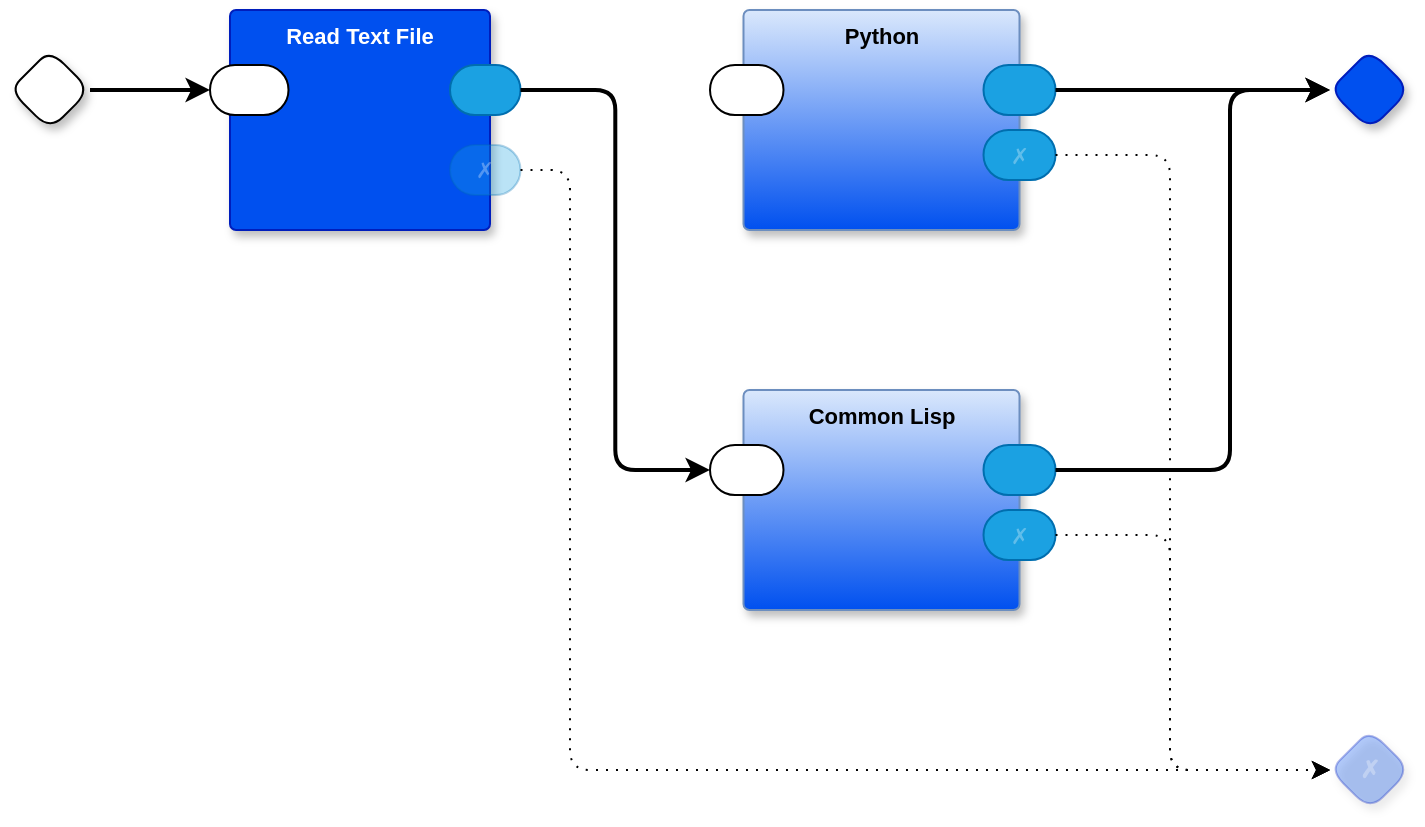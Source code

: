 <mxfile version="24.7.5" pages="9">
  <diagram id="Rfz-nHKzfFXtIfp8jGCo" name="main">
    <mxGraphModel dx="1004" dy="720" grid="1" gridSize="10" guides="1" tooltips="1" connect="1" arrows="1" fold="1" page="1" pageScale="1" pageWidth="850" pageHeight="1100" math="0" shadow="0">
      <root>
        <mxCell id="0" />
        <mxCell id="1" parent="0" />
        <mxCell id="_-YTuwWALcvk040Sg-yM-1" value="Python" style="rounded=1;whiteSpace=wrap;html=1;container=1;recursiveResize=0;verticalAlign=top;arcSize=6;fontStyle=1;autosize=0;points=[];absoluteArcSize=1;shadow=1;strokeColor=#6c8ebf;fillColor=#dae8fc;fontFamily=Helvetica;fontSize=11;gradientColor=#0050EF;fontColor=default;" parent="1" vertex="1">
          <mxGeometry x="386.75" y="120" width="138" height="110" as="geometry">
            <mxRectangle x="-98" y="-1230" width="99" height="26" as="alternateBounds" />
          </mxGeometry>
        </mxCell>
        <mxCell id="_-YTuwWALcvk040Sg-yM-2" value="" style="rounded=1;whiteSpace=wrap;html=1;sketch=0;points=[[0,0.5,0,0,0],[1,0.5,0,0,0]];arcSize=50;fontFamily=Helvetica;fontSize=11;fontColor=default;" parent="_-YTuwWALcvk040Sg-yM-1" vertex="1">
          <mxGeometry x="-16.75" y="27.5" width="36.75" height="25" as="geometry" />
        </mxCell>
        <mxCell id="_-YTuwWALcvk040Sg-yM-3" value="" style="rounded=1;whiteSpace=wrap;html=1;sketch=0;points=[[0,0.5,0,0,0],[1,0.5,0,0,0]];fillColor=#1ba1e2;fontColor=#ffffff;strokeColor=#006EAF;arcSize=50;fontFamily=Helvetica;fontSize=11;" parent="_-YTuwWALcvk040Sg-yM-1" vertex="1">
          <mxGeometry x="120" y="27.5" width="36" height="25" as="geometry" />
        </mxCell>
        <mxCell id="_-YTuwWALcvk040Sg-yM-4" value="✗" style="rounded=1;whiteSpace=wrap;html=1;sketch=0;points=[[0,0.5,0,0,0],[1,0.5,0,0,0]];fillColor=#1ba1e2;fontColor=#ffffff;strokeColor=#006EAF;arcSize=50;fontFamily=Helvetica;fontSize=11;textOpacity=30;" parent="_-YTuwWALcvk040Sg-yM-1" vertex="1">
          <mxGeometry x="120" y="60" width="36" height="25" as="geometry" />
        </mxCell>
        <mxCell id="_-YTuwWALcvk040Sg-yM-5" value="" style="rhombus;whiteSpace=wrap;html=1;rounded=1;fontStyle=1;glass=0;sketch=0;fontSize=12;points=[[0,0.5,0,0,0],[0.5,0,0,0,0],[0.5,1,0,0,0],[1,0.5,0,0,0]];shadow=1;fontFamily=Helvetica;fontColor=default;" parent="1" vertex="1">
          <mxGeometry x="20" y="140" width="40" height="40" as="geometry" />
        </mxCell>
        <mxCell id="_-YTuwWALcvk040Sg-yM-6" value="" style="rhombus;whiteSpace=wrap;html=1;rounded=1;fontStyle=1;glass=0;sketch=0;fontSize=12;points=[[0,0.5,0,0,0],[0.5,0,0,0,0],[0.5,1,0,0,0],[1,0.5,0,0,0]];shadow=1;fillColor=#0050ef;fontColor=#ffffff;strokeColor=#001DBC;fontFamily=Helvetica;" parent="1" vertex="1">
          <mxGeometry x="680" y="140" width="40" height="40" as="geometry" />
        </mxCell>
        <mxCell id="_-YTuwWALcvk040Sg-yM-7" value="✗" style="rhombus;whiteSpace=wrap;html=1;rounded=1;fillColor=#0050ef;fontColor=#ffffff;strokeColor=#001DBC;fontStyle=1;glass=0;sketch=0;fontSize=12;points=[[0,0.5,0,0,0],[0.5,0,0,0,0],[0.5,1,0,0,0],[1,0.5,0,0,0]];shadow=1;opacity=30;textOpacity=30;" parent="1" vertex="1">
          <mxGeometry x="680" y="480" width="40" height="40" as="geometry" />
        </mxCell>
        <mxCell id="VGZLOjveox1qzQNJpgzl-1" value="Read Text File" style="rounded=1;whiteSpace=wrap;html=1;sketch=0;container=1;recursiveResize=0;verticalAlign=top;arcSize=6;fontStyle=1;autosize=0;points=[];absoluteArcSize=1;shadow=1;strokeColor=#001DBC;fillColor=#0050ef;fontColor=#ffffff;fontFamily=Helvetica;fontSize=11;" parent="1" vertex="1">
          <mxGeometry x="130" y="120" width="130" height="110" as="geometry">
            <mxRectangle x="-98" y="-1230" width="99" height="26" as="alternateBounds" />
          </mxGeometry>
        </mxCell>
        <mxCell id="VGZLOjveox1qzQNJpgzl-2" value="" style="rounded=1;whiteSpace=wrap;html=1;sketch=0;points=[[0,0.5,0,0,0],[1,0.5,0,0,0]];arcSize=50;fontFamily=Helvetica;fontSize=11;fontColor=default;" parent="VGZLOjveox1qzQNJpgzl-1" vertex="1">
          <mxGeometry x="-10" y="27.5" width="39.25" height="25" as="geometry" />
        </mxCell>
        <mxCell id="VGZLOjveox1qzQNJpgzl-3" value="" style="rounded=1;whiteSpace=wrap;html=1;sketch=0;points=[[0,0.5,0,0,0],[1,0.5,0,0,0]];fillColor=#1ba1e2;fontColor=#ffffff;strokeColor=#006EAF;arcSize=50;fontFamily=Helvetica;fontSize=11;" parent="VGZLOjveox1qzQNJpgzl-1" vertex="1">
          <mxGeometry x="110" y="27.5" width="35.25" height="25" as="geometry" />
        </mxCell>
        <mxCell id="VGZLOjveox1qzQNJpgzl-4" value="✗" style="rounded=1;whiteSpace=wrap;html=1;sketch=0;points=[[0,0.5,0,0,0],[1,0.5,0,0,0]];fillColor=#1ba1e2;fontColor=#ffffff;strokeColor=#006EAF;arcSize=50;fontFamily=Helvetica;fontSize=11;textOpacity=30;opacity=30;" parent="VGZLOjveox1qzQNJpgzl-1" vertex="1">
          <mxGeometry x="110" y="67.5" width="35.25" height="25" as="geometry" />
        </mxCell>
        <mxCell id="VGZLOjveox1qzQNJpgzl-5" style="edgeStyle=orthogonalEdgeStyle;rounded=0;orthogonalLoop=1;jettySize=auto;html=1;exitX=1;exitY=0.5;exitDx=0;exitDy=0;exitPerimeter=0;entryX=0;entryY=0.5;entryDx=0;entryDy=0;entryPerimeter=0;strokeWidth=2;" parent="1" source="_-YTuwWALcvk040Sg-yM-5" target="VGZLOjveox1qzQNJpgzl-2" edge="1">
          <mxGeometry relative="1" as="geometry" />
        </mxCell>
        <mxCell id="VGZLOjveox1qzQNJpgzl-6" style="edgeStyle=orthogonalEdgeStyle;rounded=1;orthogonalLoop=1;jettySize=auto;html=1;exitX=1;exitY=0.5;exitDx=0;exitDy=0;exitPerimeter=0;strokeWidth=2;entryX=0;entryY=0.5;entryDx=0;entryDy=0;entryPerimeter=0;" parent="1" source="VGZLOjveox1qzQNJpgzl-3" target="NYbrV-QBQ5nwNLeBVe5T-3" edge="1">
          <mxGeometry relative="1" as="geometry" />
        </mxCell>
        <mxCell id="VGZLOjveox1qzQNJpgzl-7" style="edgeStyle=orthogonalEdgeStyle;rounded=1;orthogonalLoop=1;jettySize=auto;html=1;exitX=1;exitY=0.5;exitDx=0;exitDy=0;exitPerimeter=0;entryX=0;entryY=0.5;entryDx=0;entryDy=0;entryPerimeter=0;curved=0;dashed=1;dashPattern=1 4;" parent="1" source="VGZLOjveox1qzQNJpgzl-4" target="_-YTuwWALcvk040Sg-yM-7" edge="1">
          <mxGeometry relative="1" as="geometry">
            <Array as="points">
              <mxPoint x="300" y="200" />
              <mxPoint x="300" y="500" />
            </Array>
          </mxGeometry>
        </mxCell>
        <mxCell id="PeTct7XzJ5eczt-76ZHi-1" style="edgeStyle=orthogonalEdgeStyle;curved=0;rounded=1;orthogonalLoop=1;jettySize=auto;html=1;exitX=1;exitY=0.5;exitDx=0;exitDy=0;exitPerimeter=0;entryX=0;entryY=0.5;entryDx=0;entryDy=0;entryPerimeter=0;strokeColor=default;strokeWidth=2;align=center;verticalAlign=middle;fontFamily=Helvetica;fontSize=11;fontColor=default;labelBackgroundColor=default;endArrow=classic;" parent="1" source="_-YTuwWALcvk040Sg-yM-3" target="_-YTuwWALcvk040Sg-yM-6" edge="1">
          <mxGeometry relative="1" as="geometry">
            <mxPoint x="643.25" y="160" as="targetPoint" />
          </mxGeometry>
        </mxCell>
        <mxCell id="NYbrV-QBQ5nwNLeBVe5T-1" style="edgeStyle=orthogonalEdgeStyle;rounded=1;orthogonalLoop=1;jettySize=auto;html=1;exitX=1;exitY=0.5;exitDx=0;exitDy=0;exitPerimeter=0;entryX=0;entryY=0.5;entryDx=0;entryDy=0;entryPerimeter=0;dashed=1;dashPattern=1 4;" parent="1" source="_-YTuwWALcvk040Sg-yM-4" target="_-YTuwWALcvk040Sg-yM-7" edge="1">
          <mxGeometry relative="1" as="geometry">
            <Array as="points">
              <mxPoint x="600" y="193" />
              <mxPoint x="600" y="500" />
            </Array>
          </mxGeometry>
        </mxCell>
        <mxCell id="NYbrV-QBQ5nwNLeBVe5T-2" value="Common Lisp" style="rounded=1;whiteSpace=wrap;html=1;container=1;recursiveResize=0;verticalAlign=top;arcSize=6;fontStyle=1;autosize=0;points=[];absoluteArcSize=1;shadow=1;strokeColor=#6c8ebf;fillColor=#dae8fc;fontFamily=Helvetica;fontSize=11;gradientColor=#0050EF;fontColor=default;" parent="1" vertex="1">
          <mxGeometry x="386.75" y="310" width="138" height="110" as="geometry">
            <mxRectangle x="-98" y="-1230" width="99" height="26" as="alternateBounds" />
          </mxGeometry>
        </mxCell>
        <mxCell id="NYbrV-QBQ5nwNLeBVe5T-3" value="" style="rounded=1;whiteSpace=wrap;html=1;sketch=0;points=[[0,0.5,0,0,0],[1,0.5,0,0,0]];arcSize=50;fontFamily=Helvetica;fontSize=11;fontColor=default;" parent="NYbrV-QBQ5nwNLeBVe5T-2" vertex="1">
          <mxGeometry x="-16.75" y="27.5" width="36.75" height="25" as="geometry" />
        </mxCell>
        <mxCell id="NYbrV-QBQ5nwNLeBVe5T-4" value="" style="rounded=1;whiteSpace=wrap;html=1;sketch=0;points=[[0,0.5,0,0,0],[1,0.5,0,0,0]];fillColor=#1ba1e2;fontColor=#ffffff;strokeColor=#006EAF;arcSize=50;fontFamily=Helvetica;fontSize=11;" parent="NYbrV-QBQ5nwNLeBVe5T-2" vertex="1">
          <mxGeometry x="120" y="27.5" width="36" height="25" as="geometry" />
        </mxCell>
        <mxCell id="NYbrV-QBQ5nwNLeBVe5T-5" value="✗" style="rounded=1;whiteSpace=wrap;html=1;sketch=0;points=[[0,0.5,0,0,0],[1,0.5,0,0,0]];fillColor=#1ba1e2;fontColor=#ffffff;strokeColor=#006EAF;arcSize=50;fontFamily=Helvetica;fontSize=11;textOpacity=30;" parent="NYbrV-QBQ5nwNLeBVe5T-2" vertex="1">
          <mxGeometry x="120" y="60" width="36" height="25" as="geometry" />
        </mxCell>
        <mxCell id="NYbrV-QBQ5nwNLeBVe5T-6" style="edgeStyle=orthogonalEdgeStyle;rounded=1;orthogonalLoop=1;jettySize=auto;html=1;exitX=1;exitY=0.5;exitDx=0;exitDy=0;exitPerimeter=0;entryX=0;entryY=0.5;entryDx=0;entryDy=0;entryPerimeter=0;dashed=1;dashPattern=1 4;" parent="1" source="NYbrV-QBQ5nwNLeBVe5T-5" target="_-YTuwWALcvk040Sg-yM-7" edge="1">
          <mxGeometry relative="1" as="geometry">
            <Array as="points">
              <mxPoint x="600" y="383" />
              <mxPoint x="600" y="500" />
            </Array>
          </mxGeometry>
        </mxCell>
        <mxCell id="NYbrV-QBQ5nwNLeBVe5T-7" style="edgeStyle=orthogonalEdgeStyle;rounded=1;orthogonalLoop=1;jettySize=auto;html=1;exitX=1;exitY=0.5;exitDx=0;exitDy=0;exitPerimeter=0;entryX=0;entryY=0.5;entryDx=0;entryDy=0;entryPerimeter=0;strokeWidth=2;" parent="1" source="NYbrV-QBQ5nwNLeBVe5T-4" target="_-YTuwWALcvk040Sg-yM-6" edge="1">
          <mxGeometry relative="1" as="geometry">
            <Array as="points">
              <mxPoint x="630" y="350" />
              <mxPoint x="630" y="160" />
            </Array>
          </mxGeometry>
        </mxCell>
      </root>
    </mxGraphModel>
  </diagram>
  <diagram id="OewrlN-aW3Z1gZfYzT8p" name="rt-python">
    <mxGraphModel dx="964" dy="692" grid="1" gridSize="10" guides="1" tooltips="1" connect="1" arrows="1" fold="1" page="1" pageScale="1" pageWidth="850" pageHeight="1100" math="0" shadow="0">
      <root>
        <mxCell id="0" />
        <mxCell id="1" parent="0" />
        <mxCell id="bXsoa_GCizV7jXiJWsjs-1" value="Transpile" style="rounded=1;whiteSpace=wrap;sketch=0;container=1;recursiveResize=0;verticalAlign=top;arcSize=6;fontStyle=1;autosize=0;points=[];absoluteArcSize=1;shadow=1;strokeColor=#001DBC;fillColor=#0050ef;fontColor=#ffffff;fontFamily=Helvetica;fontSize=11;" parent="1" vertex="1">
          <mxGeometry x="500" y="220" width="130" height="210" as="geometry">
            <mxRectangle x="-98" y="-1230" width="99" height="26" as="alternateBounds" />
          </mxGeometry>
        </mxCell>
        <mxCell id="bXsoa_GCizV7jXiJWsjs-2" value="ohmfn" style="rounded=1;whiteSpace=wrap;sketch=0;points=[[0,0.5,0,0,0],[1,0.5,0,0,0]];arcSize=50;fontFamily=Helvetica;fontSize=11;fontColor=default;fontStyle=0" parent="bXsoa_GCizV7jXiJWsjs-1" vertex="1">
          <mxGeometry x="-17" y="57.5" width="66" height="25" as="geometry" />
        </mxCell>
        <mxCell id="bXsoa_GCizV7jXiJWsjs-3" value="" style="rounded=1;whiteSpace=wrap;sketch=0;points=[[0,0.5,0,0,0],[1,0.5,0,0,0]];fillColor=#1ba1e2;fontColor=#ffffff;strokeColor=#006EAF;arcSize=50;fontFamily=Helvetica;fontSize=11;" parent="bXsoa_GCizV7jXiJWsjs-1" vertex="1">
          <mxGeometry x="100" y="27.5" width="35.25" height="25" as="geometry" />
        </mxCell>
        <mxCell id="bXsoa_GCizV7jXiJWsjs-4" value="✗" style="rounded=1;whiteSpace=wrap;sketch=0;points=[[0,0.5,0,0,0],[1,0.5,0,0,0]];fillColor=#1ba1e2;fontColor=#ffffff;strokeColor=#006EAF;arcSize=50;fontFamily=Helvetica;fontSize=11;textOpacity=30;" parent="bXsoa_GCizV7jXiJWsjs-1" vertex="1">
          <mxGeometry x="100" y="67.5" width="35.25" height="25" as="geometry" />
        </mxCell>
        <mxCell id="bXsoa_GCizV7jXiJWsjs-5" value="rwrfn" style="rounded=1;whiteSpace=wrap;sketch=0;points=[[0,0.5,0,0,0],[1,0.5,0,0,0]];arcSize=50;fontFamily=Helvetica;fontSize=11;fontColor=default;" parent="bXsoa_GCizV7jXiJWsjs-1" vertex="1">
          <mxGeometry x="-17" y="92.5" width="66" height="25" as="geometry" />
        </mxCell>
        <mxCell id="bXsoa_GCizV7jXiJWsjs-6" value="input" style="rounded=1;whiteSpace=wrap;sketch=0;points=[[0,0.5,0,0,0],[1,0.5,0,0,0]];arcSize=50;fontFamily=Helvetica;fontSize=11;fontColor=default;" parent="bXsoa_GCizV7jXiJWsjs-1" vertex="1">
          <mxGeometry x="-17" y="167.5" width="66" height="25" as="geometry" />
        </mxCell>
        <mxCell id="bXsoa_GCizV7jXiJWsjs-7" value="grammar name" style="rounded=1;whiteSpace=wrap;sketch=0;points=[[0,0.5,0,0,0],[1,0.5,0,0,0]];arcSize=50;fontFamily=Helvetica;fontSize=11;fontColor=default;" parent="bXsoa_GCizV7jXiJWsjs-1" vertex="1">
          <mxGeometry x="-16" y="27.5" width="66" height="25" as="geometry" />
        </mxCell>
        <mxCell id="bXsoa_GCizV7jXiJWsjs-8" value="rwrsupportfn" style="rounded=1;whiteSpace=wrap;sketch=0;points=[[0,0.5,0,0,0],[1,0.5,0,0,0]];arcSize=50;fontFamily=Helvetica;fontSize=11;fontColor=default;" parent="bXsoa_GCizV7jXiJWsjs-1" vertex="1">
          <mxGeometry x="-17" y="127.5" width="66" height="25" as="geometry" />
        </mxCell>
        <mxCell id="bXsoa_GCizV7jXiJWsjs-9" value="" style="edgeStyle=orthogonalEdgeStyle;shape=connector;rounded=1;jumpStyle=arc;orthogonalLoop=1;jettySize=auto;exitX=1;exitY=0.5;exitDx=0;exitDy=0;exitPerimeter=0;entryX=0;entryY=0.5;entryDx=0;entryDy=0;entryPerimeter=0;labelBackgroundColor=default;strokeColor=#666666;strokeWidth=2;fontFamily=Helvetica;fontSize=11;fontColor=default;endArrow=classic;fillColor=#f5f5f5;opacity=90;" parent="1" source="bXsoa_GCizV7jXiJWsjs-3" target="bXsoa_GCizV7jXiJWsjs-25" edge="1">
          <mxGeometry relative="1" as="geometry">
            <mxPoint x="750" y="260" as="targetPoint" />
          </mxGeometry>
        </mxCell>
        <mxCell id="bXsoa_GCizV7jXiJWsjs-10" value="" style="edgeStyle=orthogonalEdgeStyle;shape=connector;rounded=1;jumpStyle=arc;orthogonalLoop=1;jettySize=auto;exitX=1;exitY=0.5;exitDx=0;exitDy=0;exitPerimeter=0;entryX=0;entryY=0.5;entryDx=0;entryDy=0;entryPerimeter=0;labelBackgroundColor=default;strokeColor=#666666;strokeWidth=1;fontFamily=Helvetica;fontSize=11;fontColor=default;endArrow=classic;fillColor=#f5f5f5;opacity=90;" parent="1" source="bXsoa_GCizV7jXiJWsjs-4" target="bXsoa_GCizV7jXiJWsjs-26" edge="1">
          <mxGeometry relative="1" as="geometry">
            <mxPoint x="750" y="440" as="targetPoint" />
          </mxGeometry>
        </mxCell>
        <mxCell id="bXsoa_GCizV7jXiJWsjs-11" value="&#39;rt" style="rounded=1;whiteSpace=wrap;sketch=0;container=1;recursiveResize=0;verticalAlign=middle;arcSize=6;fontStyle=1;autosize=0;points=[];absoluteArcSize=1;shadow=0;strokeColor=#6c8ebf;fillColor=#dae8fc;fontFamily=Helvetica;fontSize=11;gradientColor=#E6E6E6;" parent="1" vertex="1">
          <mxGeometry x="220" y="250" width="110" height="20" as="geometry">
            <mxRectangle x="-98" y="-1230" width="99" height="26" as="alternateBounds" />
          </mxGeometry>
        </mxCell>
        <mxCell id="bXsoa_GCizV7jXiJWsjs-12" value="" style="rounded=1;whiteSpace=wrap;sketch=0;points=[[0,0.5,0,0,0],[1,0.5,0,0,0]];arcSize=50;fontFamily=Helvetica;fontSize=11;fontColor=default;" parent="bXsoa_GCizV7jXiJWsjs-11" vertex="1">
          <mxGeometry x="100" y="3.75" width="20" height="12.5" as="geometry" />
        </mxCell>
        <mxCell id="bXsoa_GCizV7jXiJWsjs-13" value="" style="rounded=1;whiteSpace=wrap;sketch=0;points=[[0,0.5,0,0,0],[1,0.5,0,0,0]];arcSize=50;fontFamily=Helvetica;fontSize=11;fontColor=default;" parent="bXsoa_GCizV7jXiJWsjs-11" vertex="1">
          <mxGeometry x="-10" y="3.75" width="20" height="12.5" as="geometry" />
        </mxCell>
        <mxCell id="bXsoa_GCizV7jXiJWsjs-14" value="&#39;support.js" style="rounded=1;whiteSpace=wrap;sketch=0;container=1;recursiveResize=0;verticalAlign=middle;arcSize=6;fontStyle=1;autosize=0;points=[];absoluteArcSize=1;shadow=0;strokeColor=#6c8ebf;fillColor=#dae8fc;fontFamily=Helvetica;fontSize=11;gradientColor=#E6E6E6;" parent="1" vertex="1">
          <mxGeometry x="210" y="350" width="200" height="20" as="geometry">
            <mxRectangle x="-98" y="-1230" width="99" height="26" as="alternateBounds" />
          </mxGeometry>
        </mxCell>
        <mxCell id="bXsoa_GCizV7jXiJWsjs-15" value="" style="rounded=1;whiteSpace=wrap;sketch=0;points=[[0,0.5,0,0,0],[1,0.5,0,0,0]];arcSize=50;fontFamily=Helvetica;fontSize=11;fontColor=default;" parent="bXsoa_GCizV7jXiJWsjs-14" vertex="1">
          <mxGeometry x="190" y="3.75" width="20" height="12.5" as="geometry" />
        </mxCell>
        <mxCell id="bXsoa_GCizV7jXiJWsjs-16" value="" style="rounded=1;whiteSpace=wrap;sketch=0;points=[[0,0.5,0,0,0],[1,0.5,0,0,0]];arcSize=50;fontFamily=Helvetica;fontSize=11;fontColor=default;" parent="bXsoa_GCizV7jXiJWsjs-14" vertex="1">
          <mxGeometry x="-10" y="3.75" width="20" height="12.5" as="geometry" />
        </mxCell>
        <mxCell id="bXsoa_GCizV7jXiJWsjs-17" value="" style="edgeStyle=orthogonalEdgeStyle;shape=connector;rounded=1;orthogonalLoop=1;jettySize=auto;entryX=0;entryY=0.5;entryDx=0;entryDy=0;entryPerimeter=0;labelBackgroundColor=default;strokeColor=default;strokeWidth=2;align=center;verticalAlign=middle;fontFamily=Helvetica;fontSize=11;fontColor=default;endArrow=classic;" parent="1" source="bXsoa_GCizV7jXiJWsjs-15" target="bXsoa_GCizV7jXiJWsjs-8" edge="1">
          <mxGeometry relative="1" as="geometry" />
        </mxCell>
        <mxCell id="bXsoa_GCizV7jXiJWsjs-19" value="&#39;rt-py.rwr" style="rounded=1;whiteSpace=wrap;sketch=0;container=1;recursiveResize=0;verticalAlign=middle;arcSize=6;fontStyle=1;autosize=0;points=[];absoluteArcSize=1;shadow=0;strokeColor=#6c8ebf;fillColor=#dae8fc;fontFamily=Helvetica;fontSize=11;gradientColor=#E6E6E6;" parent="1" vertex="1">
          <mxGeometry x="210" y="315" width="200" height="20" as="geometry">
            <mxRectangle x="-98" y="-1230" width="99" height="26" as="alternateBounds" />
          </mxGeometry>
        </mxCell>
        <mxCell id="bXsoa_GCizV7jXiJWsjs-20" value="" style="rounded=1;whiteSpace=wrap;sketch=0;points=[[0,0.5,0,0,0],[1,0.5,0,0,0]];arcSize=50;fontFamily=Helvetica;fontSize=11;fontColor=default;" parent="bXsoa_GCizV7jXiJWsjs-19" vertex="1">
          <mxGeometry x="190" y="3.75" width="20" height="12.5" as="geometry" />
        </mxCell>
        <mxCell id="bXsoa_GCizV7jXiJWsjs-21" value="" style="rounded=1;whiteSpace=wrap;sketch=0;points=[[0,0.5,0,0,0],[1,0.5,0,0,0]];arcSize=50;fontFamily=Helvetica;fontSize=11;fontColor=default;" parent="bXsoa_GCizV7jXiJWsjs-19" vertex="1">
          <mxGeometry x="-10" y="3.75" width="20" height="12.5" as="geometry" />
        </mxCell>
        <mxCell id="bXsoa_GCizV7jXiJWsjs-22" value="" style="edgeStyle=orthogonalEdgeStyle;shape=connector;rounded=1;orthogonalLoop=1;jettySize=auto;labelBackgroundColor=default;strokeColor=default;strokeWidth=2;align=center;verticalAlign=middle;fontFamily=Helvetica;fontSize=11;fontColor=default;endArrow=classic;" parent="1" source="bXsoa_GCizV7jXiJWsjs-20" target="bXsoa_GCizV7jXiJWsjs-5" edge="1">
          <mxGeometry relative="1" as="geometry" />
        </mxCell>
        <mxCell id="bXsoa_GCizV7jXiJWsjs-23" value="" style="edgeStyle=orthogonalEdgeStyle;shape=connector;rounded=1;orthogonalLoop=1;jettySize=auto;exitX=1;exitY=0.5;exitDx=0;exitDy=0;exitPerimeter=0;entryX=0;entryY=0.5;entryDx=0;entryDy=0;entryPerimeter=0;labelBackgroundColor=default;strokeColor=default;strokeWidth=2;align=center;verticalAlign=middle;fontFamily=Helvetica;fontSize=11;fontColor=default;endArrow=classic;" parent="1" source="bXsoa_GCizV7jXiJWsjs-12" target="bXsoa_GCizV7jXiJWsjs-7" edge="1">
          <mxGeometry relative="1" as="geometry" />
        </mxCell>
        <mxCell id="bXsoa_GCizV7jXiJWsjs-24" value="" style="rhombus;whiteSpace=wrap;rounded=1;fontStyle=1;glass=0;sketch=0;fontSize=12;points=[[0,0.5,0,0,0],[0.5,0,0,0,0],[0.5,1,0,0,0],[1,0.5,0,0,0]];shadow=1;fontFamily=Helvetica;fontColor=default;labelBackgroundColor=none;" parent="1" vertex="1">
          <mxGeometry x="60" y="380" width="40" height="40" as="geometry" />
        </mxCell>
        <mxCell id="bXsoa_GCizV7jXiJWsjs-25" value="" style="rhombus;whiteSpace=wrap;rounded=1;fontStyle=1;glass=0;sketch=0;fontSize=12;points=[[0,0.5,0,0,0],[0.5,0,0,0,0],[0.5,1,0,0,0],[1,0.5,0,0,0]];shadow=1;fillColor=#0050ef;fontColor=#ffffff;strokeColor=#001DBC;fontFamily=Helvetica;labelBackgroundColor=none;" parent="1" vertex="1">
          <mxGeometry x="720" y="240" width="40" height="40" as="geometry" />
        </mxCell>
        <mxCell id="bXsoa_GCizV7jXiJWsjs-26" value="✗" style="rhombus;whiteSpace=wrap;rounded=1;fillColor=#0050ef;fontColor=#ffffff;strokeColor=#001DBC;fontStyle=1;glass=0;sketch=0;fontSize=12;points=[[0,0.5,0,0,0],[0.5,0,0,0,0],[0.5,1,0,0,0],[1,0.5,0,0,0]];shadow=1;opacity=30;textOpacity=30;labelBackgroundColor=none;" parent="1" vertex="1">
          <mxGeometry x="720" y="400" width="40" height="40" as="geometry" />
        </mxCell>
        <mxCell id="bXsoa_GCizV7jXiJWsjs-27" value="" style="edgeStyle=orthogonalEdgeStyle;rounded=1;orthogonalLoop=1;jettySize=auto;exitX=1;exitY=0.5;exitDx=0;exitDy=0;exitPerimeter=0;entryX=0;entryY=0.5;entryDx=0;entryDy=0;entryPerimeter=0;curved=0;opacity=30;" parent="1" source="bXsoa_GCizV7jXiJWsjs-24" target="bXsoa_GCizV7jXiJWsjs-13" edge="1">
          <mxGeometry relative="1" as="geometry">
            <Array as="points">
              <mxPoint x="150" y="400" />
              <mxPoint x="150" y="260" />
            </Array>
          </mxGeometry>
        </mxCell>
        <mxCell id="bXsoa_GCizV7jXiJWsjs-28" value="" style="edgeStyle=orthogonalEdgeStyle;curved=0;rounded=1;orthogonalLoop=1;jettySize=auto;exitX=1;exitY=0.5;exitDx=0;exitDy=0;exitPerimeter=0;entryX=0;entryY=0.5;entryDx=0;entryDy=0;entryPerimeter=0;opacity=30;strokeColor=default;align=center;verticalAlign=middle;fontFamily=Helvetica;fontSize=11;fontColor=default;labelBackgroundColor=default;endArrow=classic;" parent="1" source="bXsoa_GCizV7jXiJWsjs-24" target="bXsoa_GCizV7jXiJWsjs-21" edge="1">
          <mxGeometry relative="1" as="geometry" />
        </mxCell>
        <mxCell id="bXsoa_GCizV7jXiJWsjs-29" value="" style="edgeStyle=orthogonalEdgeStyle;curved=0;rounded=1;orthogonalLoop=1;jettySize=auto;exitX=1;exitY=0.5;exitDx=0;exitDy=0;exitPerimeter=0;entryX=0;entryY=0.5;entryDx=0;entryDy=0;entryPerimeter=0;opacity=30;strokeColor=default;align=center;verticalAlign=middle;fontFamily=Helvetica;fontSize=11;fontColor=default;labelBackgroundColor=default;endArrow=classic;" parent="1" source="bXsoa_GCizV7jXiJWsjs-24" target="bXsoa_GCizV7jXiJWsjs-16" edge="1">
          <mxGeometry relative="1" as="geometry" />
        </mxCell>
        <mxCell id="bXsoa_GCizV7jXiJWsjs-30" value="" style="edgeStyle=orthogonalEdgeStyle;curved=0;rounded=1;orthogonalLoop=1;jettySize=auto;exitX=1;exitY=0.5;exitDx=0;exitDy=0;exitPerimeter=0;entryX=0;entryY=0.5;entryDx=0;entryDy=0;entryPerimeter=0;strokeColor=default;align=center;verticalAlign=middle;fontFamily=Helvetica;fontSize=11;fontColor=default;labelBackgroundColor=default;endArrow=classic;strokeWidth=2;" parent="1" source="bXsoa_GCizV7jXiJWsjs-24" target="bXsoa_GCizV7jXiJWsjs-6" edge="1">
          <mxGeometry relative="1" as="geometry" />
        </mxCell>
        <mxCell id="bXsoa_GCizV7jXiJWsjs-32" value="&#39;rt.ohm" style="rounded=1;whiteSpace=wrap;sketch=0;container=1;recursiveResize=0;verticalAlign=middle;arcSize=6;fontStyle=1;autosize=0;points=[];absoluteArcSize=1;shadow=0;strokeColor=#6c8ebf;fillColor=#dae8fc;fontFamily=Helvetica;fontSize=11;gradientColor=#E6E6E6;" parent="1" vertex="1">
          <mxGeometry x="210" y="280" width="200" height="20" as="geometry">
            <mxRectangle x="-98" y="-1230" width="99" height="26" as="alternateBounds" />
          </mxGeometry>
        </mxCell>
        <mxCell id="bXsoa_GCizV7jXiJWsjs-33" value="" style="rounded=1;whiteSpace=wrap;sketch=0;points=[[0,0.5,0,0,0],[1,0.5,0,0,0]];arcSize=50;fontFamily=Helvetica;fontSize=11;fontColor=default;" parent="bXsoa_GCizV7jXiJWsjs-32" vertex="1">
          <mxGeometry x="190" y="3.75" width="20" height="12.5" as="geometry" />
        </mxCell>
        <mxCell id="bXsoa_GCizV7jXiJWsjs-34" value="" style="rounded=1;whiteSpace=wrap;sketch=0;points=[[0,0.5,0,0,0],[1,0.5,0,0,0]];arcSize=50;fontFamily=Helvetica;fontSize=11;fontColor=default;" parent="bXsoa_GCizV7jXiJWsjs-32" vertex="1">
          <mxGeometry x="-10" y="3.75" width="20" height="12.5" as="geometry" />
        </mxCell>
        <mxCell id="bXsoa_GCizV7jXiJWsjs-35" style="edgeStyle=orthogonalEdgeStyle;rounded=0;orthogonalLoop=1;jettySize=auto;html=1;entryX=0;entryY=0.5;entryDx=0;entryDy=0;entryPerimeter=0;endSize=6;strokeWidth=2;exitX=1;exitY=0.5;exitDx=0;exitDy=0;exitPerimeter=0;" parent="1" source="bXsoa_GCizV7jXiJWsjs-33" target="bXsoa_GCizV7jXiJWsjs-2" edge="1">
          <mxGeometry relative="1" as="geometry">
            <mxPoint x="430" y="300" as="sourcePoint" />
          </mxGeometry>
        </mxCell>
        <mxCell id="bXsoa_GCizV7jXiJWsjs-36" style="edgeStyle=orthogonalEdgeStyle;rounded=1;orthogonalLoop=1;jettySize=auto;html=1;exitX=1;exitY=0.5;exitDx=0;exitDy=0;exitPerimeter=0;entryX=0;entryY=0.5;entryDx=0;entryDy=0;entryPerimeter=0;curved=0;opacity=30;" parent="1" source="bXsoa_GCizV7jXiJWsjs-24" target="bXsoa_GCizV7jXiJWsjs-34" edge="1">
          <mxGeometry relative="1" as="geometry" />
        </mxCell>
      </root>
    </mxGraphModel>
  </diagram>
  <diagram name="rt-cl" id="txQJb2jxe-MTWrTyEnL0">
    <mxGraphModel dx="964" dy="692" grid="1" gridSize="10" guides="1" tooltips="1" connect="1" arrows="1" fold="1" page="1" pageScale="1" pageWidth="850" pageHeight="1100" math="0" shadow="0">
      <root>
        <mxCell id="mTQ4L7ZpnEqRwo6-ZQNe-0" />
        <mxCell id="mTQ4L7ZpnEqRwo6-ZQNe-1" parent="mTQ4L7ZpnEqRwo6-ZQNe-0" />
        <mxCell id="mTQ4L7ZpnEqRwo6-ZQNe-2" value="Transpile" style="rounded=1;whiteSpace=wrap;sketch=0;container=1;recursiveResize=0;verticalAlign=top;arcSize=6;fontStyle=1;autosize=0;points=[];absoluteArcSize=1;shadow=1;strokeColor=#001DBC;fillColor=#0050ef;fontColor=#ffffff;fontFamily=Helvetica;fontSize=11;" vertex="1" parent="mTQ4L7ZpnEqRwo6-ZQNe-1">
          <mxGeometry x="500" y="220" width="130" height="210" as="geometry">
            <mxRectangle x="-98" y="-1230" width="99" height="26" as="alternateBounds" />
          </mxGeometry>
        </mxCell>
        <mxCell id="mTQ4L7ZpnEqRwo6-ZQNe-3" value="ohmfn" style="rounded=1;whiteSpace=wrap;sketch=0;points=[[0,0.5,0,0,0],[1,0.5,0,0,0]];arcSize=50;fontFamily=Helvetica;fontSize=11;fontColor=default;fontStyle=0" vertex="1" parent="mTQ4L7ZpnEqRwo6-ZQNe-2">
          <mxGeometry x="-17" y="57.5" width="66" height="25" as="geometry" />
        </mxCell>
        <mxCell id="mTQ4L7ZpnEqRwo6-ZQNe-4" value="" style="rounded=1;whiteSpace=wrap;sketch=0;points=[[0,0.5,0,0,0],[1,0.5,0,0,0]];fillColor=#1ba1e2;fontColor=#ffffff;strokeColor=#006EAF;arcSize=50;fontFamily=Helvetica;fontSize=11;" vertex="1" parent="mTQ4L7ZpnEqRwo6-ZQNe-2">
          <mxGeometry x="100" y="27.5" width="35.25" height="25" as="geometry" />
        </mxCell>
        <mxCell id="mTQ4L7ZpnEqRwo6-ZQNe-5" value="✗" style="rounded=1;whiteSpace=wrap;sketch=0;points=[[0,0.5,0,0,0],[1,0.5,0,0,0]];fillColor=#1ba1e2;fontColor=#ffffff;strokeColor=#006EAF;arcSize=50;fontFamily=Helvetica;fontSize=11;textOpacity=30;" vertex="1" parent="mTQ4L7ZpnEqRwo6-ZQNe-2">
          <mxGeometry x="100" y="67.5" width="35.25" height="25" as="geometry" />
        </mxCell>
        <mxCell id="mTQ4L7ZpnEqRwo6-ZQNe-6" value="rwrfn" style="rounded=1;whiteSpace=wrap;sketch=0;points=[[0,0.5,0,0,0],[1,0.5,0,0,0]];arcSize=50;fontFamily=Helvetica;fontSize=11;fontColor=default;" vertex="1" parent="mTQ4L7ZpnEqRwo6-ZQNe-2">
          <mxGeometry x="-17" y="92.5" width="66" height="25" as="geometry" />
        </mxCell>
        <mxCell id="mTQ4L7ZpnEqRwo6-ZQNe-7" value="input" style="rounded=1;whiteSpace=wrap;sketch=0;points=[[0,0.5,0,0,0],[1,0.5,0,0,0]];arcSize=50;fontFamily=Helvetica;fontSize=11;fontColor=default;" vertex="1" parent="mTQ4L7ZpnEqRwo6-ZQNe-2">
          <mxGeometry x="-17" y="167.5" width="66" height="25" as="geometry" />
        </mxCell>
        <mxCell id="mTQ4L7ZpnEqRwo6-ZQNe-8" value="grammar name" style="rounded=1;whiteSpace=wrap;sketch=0;points=[[0,0.5,0,0,0],[1,0.5,0,0,0]];arcSize=50;fontFamily=Helvetica;fontSize=11;fontColor=default;" vertex="1" parent="mTQ4L7ZpnEqRwo6-ZQNe-2">
          <mxGeometry x="-16" y="27.5" width="66" height="25" as="geometry" />
        </mxCell>
        <mxCell id="mTQ4L7ZpnEqRwo6-ZQNe-9" value="rwrsupportfn" style="rounded=1;whiteSpace=wrap;sketch=0;points=[[0,0.5,0,0,0],[1,0.5,0,0,0]];arcSize=50;fontFamily=Helvetica;fontSize=11;fontColor=default;" vertex="1" parent="mTQ4L7ZpnEqRwo6-ZQNe-2">
          <mxGeometry x="-17" y="127.5" width="66" height="25" as="geometry" />
        </mxCell>
        <mxCell id="mTQ4L7ZpnEqRwo6-ZQNe-10" value="" style="edgeStyle=orthogonalEdgeStyle;shape=connector;rounded=1;jumpStyle=arc;orthogonalLoop=1;jettySize=auto;exitX=1;exitY=0.5;exitDx=0;exitDy=0;exitPerimeter=0;entryX=0;entryY=0.5;entryDx=0;entryDy=0;entryPerimeter=0;labelBackgroundColor=default;strokeColor=#666666;strokeWidth=2;fontFamily=Helvetica;fontSize=11;fontColor=default;endArrow=classic;fillColor=#f5f5f5;opacity=90;" edge="1" parent="mTQ4L7ZpnEqRwo6-ZQNe-1" source="mTQ4L7ZpnEqRwo6-ZQNe-4" target="mTQ4L7ZpnEqRwo6-ZQNe-25">
          <mxGeometry relative="1" as="geometry">
            <mxPoint x="750" y="260" as="targetPoint" />
          </mxGeometry>
        </mxCell>
        <mxCell id="mTQ4L7ZpnEqRwo6-ZQNe-11" value="" style="edgeStyle=orthogonalEdgeStyle;shape=connector;rounded=1;jumpStyle=arc;orthogonalLoop=1;jettySize=auto;exitX=1;exitY=0.5;exitDx=0;exitDy=0;exitPerimeter=0;entryX=0;entryY=0.5;entryDx=0;entryDy=0;entryPerimeter=0;labelBackgroundColor=default;strokeColor=#666666;strokeWidth=1;fontFamily=Helvetica;fontSize=11;fontColor=default;endArrow=classic;fillColor=#f5f5f5;opacity=90;" edge="1" parent="mTQ4L7ZpnEqRwo6-ZQNe-1" source="mTQ4L7ZpnEqRwo6-ZQNe-5" target="mTQ4L7ZpnEqRwo6-ZQNe-26">
          <mxGeometry relative="1" as="geometry">
            <mxPoint x="750" y="440" as="targetPoint" />
          </mxGeometry>
        </mxCell>
        <mxCell id="mTQ4L7ZpnEqRwo6-ZQNe-12" value="&#39;rt" style="rounded=1;whiteSpace=wrap;sketch=0;container=1;recursiveResize=0;verticalAlign=middle;arcSize=6;fontStyle=1;autosize=0;points=[];absoluteArcSize=1;shadow=0;strokeColor=#6c8ebf;fillColor=#dae8fc;fontFamily=Helvetica;fontSize=11;gradientColor=#E6E6E6;" vertex="1" parent="mTQ4L7ZpnEqRwo6-ZQNe-1">
          <mxGeometry x="220" y="250" width="110" height="20" as="geometry">
            <mxRectangle x="-98" y="-1230" width="99" height="26" as="alternateBounds" />
          </mxGeometry>
        </mxCell>
        <mxCell id="mTQ4L7ZpnEqRwo6-ZQNe-13" value="" style="rounded=1;whiteSpace=wrap;sketch=0;points=[[0,0.5,0,0,0],[1,0.5,0,0,0]];arcSize=50;fontFamily=Helvetica;fontSize=11;fontColor=default;" vertex="1" parent="mTQ4L7ZpnEqRwo6-ZQNe-12">
          <mxGeometry x="100" y="3.75" width="20" height="12.5" as="geometry" />
        </mxCell>
        <mxCell id="mTQ4L7ZpnEqRwo6-ZQNe-14" value="" style="rounded=1;whiteSpace=wrap;sketch=0;points=[[0,0.5,0,0,0],[1,0.5,0,0,0]];arcSize=50;fontFamily=Helvetica;fontSize=11;fontColor=default;" vertex="1" parent="mTQ4L7ZpnEqRwo6-ZQNe-12">
          <mxGeometry x="-10" y="3.75" width="20" height="12.5" as="geometry" />
        </mxCell>
        <mxCell id="mTQ4L7ZpnEqRwo6-ZQNe-15" value="&#39;support.js" style="rounded=1;whiteSpace=wrap;sketch=0;container=1;recursiveResize=0;verticalAlign=middle;arcSize=6;fontStyle=1;autosize=0;points=[];absoluteArcSize=1;shadow=0;strokeColor=#6c8ebf;fillColor=#dae8fc;fontFamily=Helvetica;fontSize=11;gradientColor=#E6E6E6;" vertex="1" parent="mTQ4L7ZpnEqRwo6-ZQNe-1">
          <mxGeometry x="210" y="350" width="200" height="20" as="geometry">
            <mxRectangle x="-98" y="-1230" width="99" height="26" as="alternateBounds" />
          </mxGeometry>
        </mxCell>
        <mxCell id="mTQ4L7ZpnEqRwo6-ZQNe-16" value="" style="rounded=1;whiteSpace=wrap;sketch=0;points=[[0,0.5,0,0,0],[1,0.5,0,0,0]];arcSize=50;fontFamily=Helvetica;fontSize=11;fontColor=default;" vertex="1" parent="mTQ4L7ZpnEqRwo6-ZQNe-15">
          <mxGeometry x="190" y="3.75" width="20" height="12.5" as="geometry" />
        </mxCell>
        <mxCell id="mTQ4L7ZpnEqRwo6-ZQNe-17" value="" style="rounded=1;whiteSpace=wrap;sketch=0;points=[[0,0.5,0,0,0],[1,0.5,0,0,0]];arcSize=50;fontFamily=Helvetica;fontSize=11;fontColor=default;" vertex="1" parent="mTQ4L7ZpnEqRwo6-ZQNe-15">
          <mxGeometry x="-10" y="3.75" width="20" height="12.5" as="geometry" />
        </mxCell>
        <mxCell id="mTQ4L7ZpnEqRwo6-ZQNe-18" value="" style="edgeStyle=orthogonalEdgeStyle;shape=connector;rounded=1;orthogonalLoop=1;jettySize=auto;entryX=0;entryY=0.5;entryDx=0;entryDy=0;entryPerimeter=0;labelBackgroundColor=default;strokeColor=default;strokeWidth=2;align=center;verticalAlign=middle;fontFamily=Helvetica;fontSize=11;fontColor=default;endArrow=classic;" edge="1" parent="mTQ4L7ZpnEqRwo6-ZQNe-1" source="mTQ4L7ZpnEqRwo6-ZQNe-16" target="mTQ4L7ZpnEqRwo6-ZQNe-9">
          <mxGeometry relative="1" as="geometry" />
        </mxCell>
        <mxCell id="mTQ4L7ZpnEqRwo6-ZQNe-19" value="&#39;rt-cl.rwr" style="rounded=1;whiteSpace=wrap;sketch=0;container=1;recursiveResize=0;verticalAlign=middle;arcSize=6;fontStyle=1;autosize=0;points=[];absoluteArcSize=1;shadow=0;strokeColor=#6c8ebf;fillColor=#dae8fc;fontFamily=Helvetica;fontSize=11;gradientColor=#E6E6E6;" vertex="1" parent="mTQ4L7ZpnEqRwo6-ZQNe-1">
          <mxGeometry x="210" y="315" width="200" height="20" as="geometry">
            <mxRectangle x="-98" y="-1230" width="99" height="26" as="alternateBounds" />
          </mxGeometry>
        </mxCell>
        <mxCell id="mTQ4L7ZpnEqRwo6-ZQNe-20" value="" style="rounded=1;whiteSpace=wrap;sketch=0;points=[[0,0.5,0,0,0],[1,0.5,0,0,0]];arcSize=50;fontFamily=Helvetica;fontSize=11;fontColor=default;" vertex="1" parent="mTQ4L7ZpnEqRwo6-ZQNe-19">
          <mxGeometry x="190" y="3.75" width="20" height="12.5" as="geometry" />
        </mxCell>
        <mxCell id="mTQ4L7ZpnEqRwo6-ZQNe-21" value="" style="rounded=1;whiteSpace=wrap;sketch=0;points=[[0,0.5,0,0,0],[1,0.5,0,0,0]];arcSize=50;fontFamily=Helvetica;fontSize=11;fontColor=default;" vertex="1" parent="mTQ4L7ZpnEqRwo6-ZQNe-19">
          <mxGeometry x="-10" y="3.75" width="20" height="12.5" as="geometry" />
        </mxCell>
        <mxCell id="mTQ4L7ZpnEqRwo6-ZQNe-22" value="" style="edgeStyle=orthogonalEdgeStyle;shape=connector;rounded=1;orthogonalLoop=1;jettySize=auto;labelBackgroundColor=default;strokeColor=default;strokeWidth=2;align=center;verticalAlign=middle;fontFamily=Helvetica;fontSize=11;fontColor=default;endArrow=classic;" edge="1" parent="mTQ4L7ZpnEqRwo6-ZQNe-1" source="mTQ4L7ZpnEqRwo6-ZQNe-20" target="mTQ4L7ZpnEqRwo6-ZQNe-6">
          <mxGeometry relative="1" as="geometry" />
        </mxCell>
        <mxCell id="mTQ4L7ZpnEqRwo6-ZQNe-23" value="" style="edgeStyle=orthogonalEdgeStyle;shape=connector;rounded=1;orthogonalLoop=1;jettySize=auto;exitX=1;exitY=0.5;exitDx=0;exitDy=0;exitPerimeter=0;entryX=0;entryY=0.5;entryDx=0;entryDy=0;entryPerimeter=0;labelBackgroundColor=default;strokeColor=default;strokeWidth=2;align=center;verticalAlign=middle;fontFamily=Helvetica;fontSize=11;fontColor=default;endArrow=classic;" edge="1" parent="mTQ4L7ZpnEqRwo6-ZQNe-1" source="mTQ4L7ZpnEqRwo6-ZQNe-13" target="mTQ4L7ZpnEqRwo6-ZQNe-8">
          <mxGeometry relative="1" as="geometry" />
        </mxCell>
        <mxCell id="mTQ4L7ZpnEqRwo6-ZQNe-24" value="" style="rhombus;whiteSpace=wrap;rounded=1;fontStyle=1;glass=0;sketch=0;fontSize=12;points=[[0,0.5,0,0,0],[0.5,0,0,0,0],[0.5,1,0,0,0],[1,0.5,0,0,0]];shadow=1;fontFamily=Helvetica;fontColor=default;labelBackgroundColor=none;" vertex="1" parent="mTQ4L7ZpnEqRwo6-ZQNe-1">
          <mxGeometry x="60" y="380" width="40" height="40" as="geometry" />
        </mxCell>
        <mxCell id="mTQ4L7ZpnEqRwo6-ZQNe-25" value="" style="rhombus;whiteSpace=wrap;rounded=1;fontStyle=1;glass=0;sketch=0;fontSize=12;points=[[0,0.5,0,0,0],[0.5,0,0,0,0],[0.5,1,0,0,0],[1,0.5,0,0,0]];shadow=1;fillColor=#0050ef;fontColor=#ffffff;strokeColor=#001DBC;fontFamily=Helvetica;labelBackgroundColor=none;" vertex="1" parent="mTQ4L7ZpnEqRwo6-ZQNe-1">
          <mxGeometry x="720" y="240" width="40" height="40" as="geometry" />
        </mxCell>
        <mxCell id="mTQ4L7ZpnEqRwo6-ZQNe-26" value="✗" style="rhombus;whiteSpace=wrap;rounded=1;fillColor=#0050ef;fontColor=#ffffff;strokeColor=#001DBC;fontStyle=1;glass=0;sketch=0;fontSize=12;points=[[0,0.5,0,0,0],[0.5,0,0,0,0],[0.5,1,0,0,0],[1,0.5,0,0,0]];shadow=1;opacity=30;textOpacity=30;labelBackgroundColor=none;" vertex="1" parent="mTQ4L7ZpnEqRwo6-ZQNe-1">
          <mxGeometry x="720" y="400" width="40" height="40" as="geometry" />
        </mxCell>
        <mxCell id="mTQ4L7ZpnEqRwo6-ZQNe-27" value="" style="edgeStyle=orthogonalEdgeStyle;rounded=1;orthogonalLoop=1;jettySize=auto;exitX=1;exitY=0.5;exitDx=0;exitDy=0;exitPerimeter=0;entryX=0;entryY=0.5;entryDx=0;entryDy=0;entryPerimeter=0;curved=0;opacity=30;" edge="1" parent="mTQ4L7ZpnEqRwo6-ZQNe-1" source="mTQ4L7ZpnEqRwo6-ZQNe-24" target="mTQ4L7ZpnEqRwo6-ZQNe-14">
          <mxGeometry relative="1" as="geometry">
            <Array as="points">
              <mxPoint x="150" y="400" />
              <mxPoint x="150" y="260" />
            </Array>
          </mxGeometry>
        </mxCell>
        <mxCell id="mTQ4L7ZpnEqRwo6-ZQNe-28" value="" style="edgeStyle=orthogonalEdgeStyle;curved=0;rounded=1;orthogonalLoop=1;jettySize=auto;exitX=1;exitY=0.5;exitDx=0;exitDy=0;exitPerimeter=0;entryX=0;entryY=0.5;entryDx=0;entryDy=0;entryPerimeter=0;opacity=30;strokeColor=default;align=center;verticalAlign=middle;fontFamily=Helvetica;fontSize=11;fontColor=default;labelBackgroundColor=default;endArrow=classic;" edge="1" parent="mTQ4L7ZpnEqRwo6-ZQNe-1" source="mTQ4L7ZpnEqRwo6-ZQNe-24" target="mTQ4L7ZpnEqRwo6-ZQNe-21">
          <mxGeometry relative="1" as="geometry" />
        </mxCell>
        <mxCell id="mTQ4L7ZpnEqRwo6-ZQNe-29" value="" style="edgeStyle=orthogonalEdgeStyle;curved=0;rounded=1;orthogonalLoop=1;jettySize=auto;exitX=1;exitY=0.5;exitDx=0;exitDy=0;exitPerimeter=0;entryX=0;entryY=0.5;entryDx=0;entryDy=0;entryPerimeter=0;opacity=30;strokeColor=default;align=center;verticalAlign=middle;fontFamily=Helvetica;fontSize=11;fontColor=default;labelBackgroundColor=default;endArrow=classic;" edge="1" parent="mTQ4L7ZpnEqRwo6-ZQNe-1" source="mTQ4L7ZpnEqRwo6-ZQNe-24" target="mTQ4L7ZpnEqRwo6-ZQNe-17">
          <mxGeometry relative="1" as="geometry" />
        </mxCell>
        <mxCell id="mTQ4L7ZpnEqRwo6-ZQNe-30" value="" style="edgeStyle=orthogonalEdgeStyle;curved=0;rounded=1;orthogonalLoop=1;jettySize=auto;exitX=1;exitY=0.5;exitDx=0;exitDy=0;exitPerimeter=0;entryX=0;entryY=0.5;entryDx=0;entryDy=0;entryPerimeter=0;strokeColor=default;align=center;verticalAlign=middle;fontFamily=Helvetica;fontSize=11;fontColor=default;labelBackgroundColor=default;endArrow=classic;strokeWidth=2;" edge="1" parent="mTQ4L7ZpnEqRwo6-ZQNe-1" source="mTQ4L7ZpnEqRwo6-ZQNe-24" target="mTQ4L7ZpnEqRwo6-ZQNe-7">
          <mxGeometry relative="1" as="geometry" />
        </mxCell>
        <mxCell id="mTQ4L7ZpnEqRwo6-ZQNe-31" value="&#39;rt.ohm" style="rounded=1;whiteSpace=wrap;sketch=0;container=1;recursiveResize=0;verticalAlign=middle;arcSize=6;fontStyle=1;autosize=0;points=[];absoluteArcSize=1;shadow=0;strokeColor=#6c8ebf;fillColor=#dae8fc;fontFamily=Helvetica;fontSize=11;gradientColor=#E6E6E6;" vertex="1" parent="mTQ4L7ZpnEqRwo6-ZQNe-1">
          <mxGeometry x="210" y="280" width="200" height="20" as="geometry">
            <mxRectangle x="-98" y="-1230" width="99" height="26" as="alternateBounds" />
          </mxGeometry>
        </mxCell>
        <mxCell id="mTQ4L7ZpnEqRwo6-ZQNe-32" value="" style="rounded=1;whiteSpace=wrap;sketch=0;points=[[0,0.5,0,0,0],[1,0.5,0,0,0]];arcSize=50;fontFamily=Helvetica;fontSize=11;fontColor=default;" vertex="1" parent="mTQ4L7ZpnEqRwo6-ZQNe-31">
          <mxGeometry x="190" y="3.75" width="20" height="12.5" as="geometry" />
        </mxCell>
        <mxCell id="mTQ4L7ZpnEqRwo6-ZQNe-33" value="" style="rounded=1;whiteSpace=wrap;sketch=0;points=[[0,0.5,0,0,0],[1,0.5,0,0,0]];arcSize=50;fontFamily=Helvetica;fontSize=11;fontColor=default;" vertex="1" parent="mTQ4L7ZpnEqRwo6-ZQNe-31">
          <mxGeometry x="-10" y="3.75" width="20" height="12.5" as="geometry" />
        </mxCell>
        <mxCell id="mTQ4L7ZpnEqRwo6-ZQNe-34" style="edgeStyle=orthogonalEdgeStyle;rounded=0;orthogonalLoop=1;jettySize=auto;html=1;entryX=0;entryY=0.5;entryDx=0;entryDy=0;entryPerimeter=0;endSize=6;strokeWidth=2;exitX=1;exitY=0.5;exitDx=0;exitDy=0;exitPerimeter=0;" edge="1" parent="mTQ4L7ZpnEqRwo6-ZQNe-1" source="mTQ4L7ZpnEqRwo6-ZQNe-32" target="mTQ4L7ZpnEqRwo6-ZQNe-3">
          <mxGeometry relative="1" as="geometry">
            <mxPoint x="430" y="300" as="sourcePoint" />
          </mxGeometry>
        </mxCell>
        <mxCell id="mTQ4L7ZpnEqRwo6-ZQNe-35" style="edgeStyle=orthogonalEdgeStyle;rounded=1;orthogonalLoop=1;jettySize=auto;html=1;exitX=1;exitY=0.5;exitDx=0;exitDy=0;exitPerimeter=0;entryX=0;entryY=0.5;entryDx=0;entryDy=0;entryPerimeter=0;curved=0;opacity=30;" edge="1" parent="mTQ4L7ZpnEqRwo6-ZQNe-1" source="mTQ4L7ZpnEqRwo6-ZQNe-24" target="mTQ4L7ZpnEqRwo6-ZQNe-33">
          <mxGeometry relative="1" as="geometry" />
        </mxCell>
      </root>
    </mxGraphModel>
  </diagram>
  <diagram id="2iyY9sx10ignQaHUBaNv" name="Scrub">
    <mxGraphModel dx="964" dy="692" grid="1" gridSize="10" guides="1" tooltips="1" connect="1" arrows="1" fold="1" page="1" pageScale="1" pageWidth="1100" pageHeight="850" math="0" shadow="0">
      <root>
        <mxCell id="0" />
        <mxCell id="1" parent="0" />
        <mxCell id="nrv6a2nfKg-vXZNdCE6M-1" value="$ node scrubber.js" style="rounded=1;whiteSpace=wrap;html=1;container=1;recursiveResize=0;verticalAlign=top;arcSize=6;fontStyle=1;autosize=0;points=[];absoluteArcSize=1;shadow=1;strokeColor=#6c8ebf;fillColor=#dae8fc;fontFamily=Helvetica;fontSize=11;gradientColor=#0050EF;fontColor=default;" parent="1" vertex="1">
          <mxGeometry x="120" y="80" width="138" height="100" as="geometry">
            <mxRectangle x="-98" y="-1230" width="99" height="26" as="alternateBounds" />
          </mxGeometry>
        </mxCell>
        <mxCell id="nrv6a2nfKg-vXZNdCE6M-2" value="" style="rounded=1;whiteSpace=wrap;html=1;sketch=0;points=[[0,0.5,0,0,0],[1,0.5,0,0,0]];arcSize=50;fontFamily=Helvetica;fontSize=11;fontColor=default;" parent="nrv6a2nfKg-vXZNdCE6M-1" vertex="1">
          <mxGeometry x="-16.75" y="27.5" width="36.75" height="25" as="geometry" />
        </mxCell>
        <mxCell id="nrv6a2nfKg-vXZNdCE6M-3" value="" style="rounded=1;whiteSpace=wrap;html=1;sketch=0;points=[[0,0.5,0,0,0],[1,0.5,0,0,0]];fillColor=#1ba1e2;fontColor=#ffffff;strokeColor=#006EAF;arcSize=50;fontFamily=Helvetica;fontSize=11;" parent="nrv6a2nfKg-vXZNdCE6M-1" vertex="1">
          <mxGeometry x="120" y="27.5" width="36" height="25" as="geometry" />
        </mxCell>
        <mxCell id="nrv6a2nfKg-vXZNdCE6M-4" value="✗" style="rounded=1;whiteSpace=wrap;html=1;sketch=0;points=[[0,0.5,0,0,0],[1,0.5,0,0,0]];fillColor=#1ba1e2;fontColor=#ffffff;strokeColor=#006EAF;arcSize=50;fontFamily=Helvetica;fontSize=11;textOpacity=30;" parent="nrv6a2nfKg-vXZNdCE6M-1" vertex="1">
          <mxGeometry x="120" y="60" width="36" height="25" as="geometry" />
        </mxCell>
        <mxCell id="nrv6a2nfKg-vXZNdCE6M-6" style="edgeStyle=orthogonalEdgeStyle;shape=connector;curved=0;rounded=1;orthogonalLoop=1;jettySize=auto;html=1;strokeColor=default;strokeWidth=2;align=center;verticalAlign=middle;fontFamily=Helvetica;fontSize=11;fontColor=default;labelBackgroundColor=default;endArrow=classic;" parent="1" source="nrv6a2nfKg-vXZNdCE6M-5" target="nrv6a2nfKg-vXZNdCE6M-2" edge="1">
          <mxGeometry relative="1" as="geometry" />
        </mxCell>
        <mxCell id="nrv6a2nfKg-vXZNdCE6M-5" value="" style="rhombus;whiteSpace=wrap;html=1;rounded=1;fontStyle=1;glass=0;sketch=0;fontSize=12;points=[[0,0.5,0,0,0],[0.5,0,0,0,0],[0.5,1,0,0,0],[1,0.5,0,0,0]];shadow=1;fontFamily=Helvetica;fontColor=default;labelBackgroundColor=default;" parent="1" vertex="1">
          <mxGeometry y="100" width="40" height="40" as="geometry" />
        </mxCell>
        <mxCell id="nrv6a2nfKg-vXZNdCE6M-7" value="" style="rhombus;whiteSpace=wrap;html=1;rounded=1;fontStyle=1;glass=0;sketch=0;fontSize=12;points=[[0,0.5,0,0,0],[0.5,0,0,0,0],[0.5,1,0,0,0],[1,0.5,0,0,0]];shadow=1;fillColor=#0050ef;fontColor=#ffffff;strokeColor=#001DBC;fontFamily=Helvetica;labelBackgroundColor=default;" parent="1" vertex="1">
          <mxGeometry x="340" y="100" width="40" height="40" as="geometry" />
        </mxCell>
        <mxCell id="nrv6a2nfKg-vXZNdCE6M-8" value="✗" style="rhombus;whiteSpace=wrap;html=1;rounded=1;fillColor=#0050ef;fontColor=#ffffff;strokeColor=#001DBC;fontStyle=1;glass=0;sketch=0;fontSize=12;points=[[0,0.5,0,0,0],[0.5,0,0,0,0],[0.5,1,0,0,0],[1,0.5,0,0,0]];shadow=1;opacity=30;textOpacity=30;fontFamily=Helvetica;labelBackgroundColor=default;" parent="1" vertex="1">
          <mxGeometry x="340" y="180" width="40" height="40" as="geometry" />
        </mxCell>
        <mxCell id="nrv6a2nfKg-vXZNdCE6M-9" style="edgeStyle=orthogonalEdgeStyle;shape=connector;curved=0;rounded=1;orthogonalLoop=1;jettySize=auto;html=1;exitX=1;exitY=0.5;exitDx=0;exitDy=0;exitPerimeter=0;strokeColor=default;strokeWidth=2;align=center;verticalAlign=middle;fontFamily=Helvetica;fontSize=11;fontColor=default;labelBackgroundColor=default;endArrow=classic;" parent="1" source="nrv6a2nfKg-vXZNdCE6M-3" target="nrv6a2nfKg-vXZNdCE6M-7" edge="1">
          <mxGeometry relative="1" as="geometry" />
        </mxCell>
        <mxCell id="nrv6a2nfKg-vXZNdCE6M-10" style="edgeStyle=orthogonalEdgeStyle;shape=connector;curved=0;rounded=1;orthogonalLoop=1;jettySize=auto;html=1;exitX=1;exitY=0.5;exitDx=0;exitDy=0;exitPerimeter=0;entryX=0;entryY=0.5;entryDx=0;entryDy=0;entryPerimeter=0;strokeColor=default;strokeWidth=2;align=center;verticalAlign=middle;fontFamily=Helvetica;fontSize=11;fontColor=default;labelBackgroundColor=default;endArrow=classic;" parent="1" source="nrv6a2nfKg-vXZNdCE6M-4" target="nrv6a2nfKg-vXZNdCE6M-8" edge="1">
          <mxGeometry relative="1" as="geometry" />
        </mxCell>
      </root>
    </mxGraphModel>
  </diagram>
  <diagram name="Scrub Lisp" id="aUVbZU_K-lhegB9f2O_L">
    <mxGraphModel dx="2104" dy="720" grid="1" gridSize="10" guides="1" tooltips="1" connect="1" arrows="1" fold="1" page="1" pageScale="1" pageWidth="1100" pageHeight="850" math="0" shadow="0">
      <root>
        <mxCell id="tZ7dJc1VoUAnb4mEOXUe-0" />
        <mxCell id="tZ7dJc1VoUAnb4mEOXUe-1" parent="tZ7dJc1VoUAnb4mEOXUe-0" />
        <mxCell id="tZ7dJc1VoUAnb4mEOXUe-2" value="$ node lispscrubber.js" style="rounded=1;whiteSpace=wrap;html=1;container=1;recursiveResize=0;verticalAlign=top;arcSize=6;fontStyle=1;autosize=0;points=[];absoluteArcSize=1;shadow=1;strokeColor=#6c8ebf;fillColor=#dae8fc;fontFamily=Helvetica;fontSize=11;gradientColor=#0050EF;fontColor=default;" vertex="1" parent="tZ7dJc1VoUAnb4mEOXUe-1">
          <mxGeometry x="120" y="80" width="138" height="100" as="geometry">
            <mxRectangle x="-98" y="-1230" width="99" height="26" as="alternateBounds" />
          </mxGeometry>
        </mxCell>
        <mxCell id="tZ7dJc1VoUAnb4mEOXUe-3" value="" style="rounded=1;whiteSpace=wrap;html=1;sketch=0;points=[[0,0.5,0,0,0],[1,0.5,0,0,0]];arcSize=50;fontFamily=Helvetica;fontSize=11;fontColor=default;" vertex="1" parent="tZ7dJc1VoUAnb4mEOXUe-2">
          <mxGeometry x="-16.75" y="27.5" width="36.75" height="25" as="geometry" />
        </mxCell>
        <mxCell id="tZ7dJc1VoUAnb4mEOXUe-4" value="" style="rounded=1;whiteSpace=wrap;html=1;sketch=0;points=[[0,0.5,0,0,0],[1,0.5,0,0,0]];fillColor=#1ba1e2;fontColor=#ffffff;strokeColor=#006EAF;arcSize=50;fontFamily=Helvetica;fontSize=11;" vertex="1" parent="tZ7dJc1VoUAnb4mEOXUe-2">
          <mxGeometry x="120" y="27.5" width="36" height="25" as="geometry" />
        </mxCell>
        <mxCell id="tZ7dJc1VoUAnb4mEOXUe-5" value="✗" style="rounded=1;whiteSpace=wrap;html=1;sketch=0;points=[[0,0.5,0,0,0],[1,0.5,0,0,0]];fillColor=#1ba1e2;fontColor=#ffffff;strokeColor=#006EAF;arcSize=50;fontFamily=Helvetica;fontSize=11;textOpacity=30;" vertex="1" parent="tZ7dJc1VoUAnb4mEOXUe-2">
          <mxGeometry x="120" y="60" width="36" height="25" as="geometry" />
        </mxCell>
        <mxCell id="tZ7dJc1VoUAnb4mEOXUe-6" style="edgeStyle=orthogonalEdgeStyle;shape=connector;curved=0;rounded=1;orthogonalLoop=1;jettySize=auto;html=1;strokeColor=default;strokeWidth=2;align=center;verticalAlign=middle;fontFamily=Helvetica;fontSize=11;fontColor=default;labelBackgroundColor=default;endArrow=classic;" edge="1" parent="tZ7dJc1VoUAnb4mEOXUe-1" source="tZ7dJc1VoUAnb4mEOXUe-7" target="tZ7dJc1VoUAnb4mEOXUe-3">
          <mxGeometry relative="1" as="geometry" />
        </mxCell>
        <mxCell id="tZ7dJc1VoUAnb4mEOXUe-7" value="" style="rhombus;whiteSpace=wrap;html=1;rounded=1;fontStyle=1;glass=0;sketch=0;fontSize=12;points=[[0,0.5,0,0,0],[0.5,0,0,0,0],[0.5,1,0,0,0],[1,0.5,0,0,0]];shadow=1;fontFamily=Helvetica;fontColor=default;labelBackgroundColor=default;" vertex="1" parent="tZ7dJc1VoUAnb4mEOXUe-1">
          <mxGeometry y="100" width="40" height="40" as="geometry" />
        </mxCell>
        <mxCell id="tZ7dJc1VoUAnb4mEOXUe-8" value="" style="rhombus;whiteSpace=wrap;html=1;rounded=1;fontStyle=1;glass=0;sketch=0;fontSize=12;points=[[0,0.5,0,0,0],[0.5,0,0,0,0],[0.5,1,0,0,0],[1,0.5,0,0,0]];shadow=1;fillColor=#0050ef;fontColor=#ffffff;strokeColor=#001DBC;fontFamily=Helvetica;labelBackgroundColor=default;" vertex="1" parent="tZ7dJc1VoUAnb4mEOXUe-1">
          <mxGeometry x="340" y="100" width="40" height="40" as="geometry" />
        </mxCell>
        <mxCell id="tZ7dJc1VoUAnb4mEOXUe-9" value="✗" style="rhombus;whiteSpace=wrap;html=1;rounded=1;fillColor=#0050ef;fontColor=#ffffff;strokeColor=#001DBC;fontStyle=1;glass=0;sketch=0;fontSize=12;points=[[0,0.5,0,0,0],[0.5,0,0,0,0],[0.5,1,0,0,0],[1,0.5,0,0,0]];shadow=1;opacity=30;textOpacity=30;fontFamily=Helvetica;labelBackgroundColor=default;" vertex="1" parent="tZ7dJc1VoUAnb4mEOXUe-1">
          <mxGeometry x="340" y="180" width="40" height="40" as="geometry" />
        </mxCell>
        <mxCell id="tZ7dJc1VoUAnb4mEOXUe-10" style="edgeStyle=orthogonalEdgeStyle;shape=connector;curved=0;rounded=1;orthogonalLoop=1;jettySize=auto;html=1;exitX=1;exitY=0.5;exitDx=0;exitDy=0;exitPerimeter=0;strokeColor=default;strokeWidth=2;align=center;verticalAlign=middle;fontFamily=Helvetica;fontSize=11;fontColor=default;labelBackgroundColor=default;endArrow=classic;" edge="1" parent="tZ7dJc1VoUAnb4mEOXUe-1" source="tZ7dJc1VoUAnb4mEOXUe-4" target="tZ7dJc1VoUAnb4mEOXUe-8">
          <mxGeometry relative="1" as="geometry" />
        </mxCell>
        <mxCell id="tZ7dJc1VoUAnb4mEOXUe-11" style="edgeStyle=orthogonalEdgeStyle;shape=connector;curved=0;rounded=1;orthogonalLoop=1;jettySize=auto;html=1;exitX=1;exitY=0.5;exitDx=0;exitDy=0;exitPerimeter=0;entryX=0;entryY=0.5;entryDx=0;entryDy=0;entryPerimeter=0;strokeColor=default;strokeWidth=2;align=center;verticalAlign=middle;fontFamily=Helvetica;fontSize=11;fontColor=default;labelBackgroundColor=default;endArrow=classic;" edge="1" parent="tZ7dJc1VoUAnb4mEOXUe-1" source="tZ7dJc1VoUAnb4mEOXUe-5" target="tZ7dJc1VoUAnb4mEOXUe-9">
          <mxGeometry relative="1" as="geometry" />
        </mxCell>
      </root>
    </mxGraphModel>
  </diagram>
  <diagram id="U8ygi0P-LXr7463EGSzP" name="PYIndent">
    <mxGraphModel dx="1086" dy="692" grid="1" gridSize="10" guides="1" tooltips="1" connect="1" arrows="1" fold="1" page="1" pageScale="1" pageWidth="1100" pageHeight="850" math="0" shadow="0">
      <root>
        <mxCell id="0" />
        <mxCell id="1" parent="0" />
        <mxCell id="XLFU9z9xbTveUqlDDjlP-1" value="$ node indenter.js" style="rounded=1;whiteSpace=wrap;html=1;container=1;recursiveResize=0;verticalAlign=top;arcSize=6;fontStyle=1;autosize=0;points=[];absoluteArcSize=1;shadow=1;strokeColor=#6c8ebf;fillColor=#dae8fc;fontFamily=Helvetica;fontSize=11;gradientColor=#0050EF;fontColor=default;" parent="1" vertex="1">
          <mxGeometry x="130" y="80" width="138" height="100" as="geometry">
            <mxRectangle x="-98" y="-1230" width="99" height="26" as="alternateBounds" />
          </mxGeometry>
        </mxCell>
        <mxCell id="XLFU9z9xbTveUqlDDjlP-2" value="" style="rounded=1;whiteSpace=wrap;html=1;sketch=0;points=[[0,0.5,0,0,0],[1,0.5,0,0,0]];arcSize=50;fontFamily=Helvetica;fontSize=11;fontColor=default;" parent="XLFU9z9xbTveUqlDDjlP-1" vertex="1">
          <mxGeometry x="-16.75" y="27.5" width="36.75" height="25" as="geometry" />
        </mxCell>
        <mxCell id="XLFU9z9xbTveUqlDDjlP-3" value="" style="rounded=1;whiteSpace=wrap;html=1;sketch=0;points=[[0,0.5,0,0,0],[1,0.5,0,0,0]];fillColor=#1ba1e2;fontColor=#ffffff;strokeColor=#006EAF;arcSize=50;fontFamily=Helvetica;fontSize=11;" parent="XLFU9z9xbTveUqlDDjlP-1" vertex="1">
          <mxGeometry x="120" y="27.5" width="36" height="25" as="geometry" />
        </mxCell>
        <mxCell id="XLFU9z9xbTveUqlDDjlP-4" value="✗" style="rounded=1;whiteSpace=wrap;html=1;sketch=0;points=[[0,0.5,0,0,0],[1,0.5,0,0,0]];fillColor=#1ba1e2;fontColor=#ffffff;strokeColor=#006EAF;arcSize=50;fontFamily=Helvetica;fontSize=11;textOpacity=30;" parent="XLFU9z9xbTveUqlDDjlP-1" vertex="1">
          <mxGeometry x="120" y="60" width="36" height="25" as="geometry" />
        </mxCell>
        <mxCell id="XLFU9z9xbTveUqlDDjlP-5" style="edgeStyle=orthogonalEdgeStyle;shape=connector;curved=0;rounded=1;orthogonalLoop=1;jettySize=auto;html=1;strokeColor=default;strokeWidth=2;align=center;verticalAlign=middle;fontFamily=Helvetica;fontSize=11;fontColor=default;labelBackgroundColor=default;endArrow=classic;" parent="1" source="XLFU9z9xbTveUqlDDjlP-6" target="XLFU9z9xbTveUqlDDjlP-2" edge="1">
          <mxGeometry relative="1" as="geometry" />
        </mxCell>
        <mxCell id="XLFU9z9xbTveUqlDDjlP-6" value="" style="rhombus;whiteSpace=wrap;html=1;rounded=1;fontStyle=1;glass=0;sketch=0;fontSize=12;points=[[0,0.5,0,0,0],[0.5,0,0,0,0],[0.5,1,0,0,0],[1,0.5,0,0,0]];shadow=1;fontFamily=Helvetica;fontColor=default;labelBackgroundColor=default;" parent="1" vertex="1">
          <mxGeometry x="10" y="100" width="40" height="40" as="geometry" />
        </mxCell>
        <mxCell id="XLFU9z9xbTveUqlDDjlP-7" value="" style="rhombus;whiteSpace=wrap;html=1;rounded=1;fontStyle=1;glass=0;sketch=0;fontSize=12;points=[[0,0.5,0,0,0],[0.5,0,0,0,0],[0.5,1,0,0,0],[1,0.5,0,0,0]];shadow=1;fillColor=#0050ef;fontColor=#ffffff;strokeColor=#001DBC;fontFamily=Helvetica;labelBackgroundColor=default;" parent="1" vertex="1">
          <mxGeometry x="350" y="100" width="40" height="40" as="geometry" />
        </mxCell>
        <mxCell id="XLFU9z9xbTveUqlDDjlP-8" value="✗" style="rhombus;whiteSpace=wrap;html=1;rounded=1;fillColor=#0050ef;fontColor=#ffffff;strokeColor=#001DBC;fontStyle=1;glass=0;sketch=0;fontSize=12;points=[[0,0.5,0,0,0],[0.5,0,0,0,0],[0.5,1,0,0,0],[1,0.5,0,0,0]];shadow=1;opacity=30;textOpacity=30;fontFamily=Helvetica;labelBackgroundColor=default;" parent="1" vertex="1">
          <mxGeometry x="350" y="180" width="40" height="40" as="geometry" />
        </mxCell>
        <mxCell id="XLFU9z9xbTveUqlDDjlP-9" style="edgeStyle=orthogonalEdgeStyle;shape=connector;curved=0;rounded=1;orthogonalLoop=1;jettySize=auto;html=1;exitX=1;exitY=0.5;exitDx=0;exitDy=0;exitPerimeter=0;strokeColor=default;strokeWidth=2;align=center;verticalAlign=middle;fontFamily=Helvetica;fontSize=11;fontColor=default;labelBackgroundColor=default;endArrow=classic;" parent="1" source="XLFU9z9xbTveUqlDDjlP-3" target="XLFU9z9xbTveUqlDDjlP-7" edge="1">
          <mxGeometry relative="1" as="geometry" />
        </mxCell>
        <mxCell id="XLFU9z9xbTveUqlDDjlP-10" style="edgeStyle=orthogonalEdgeStyle;shape=connector;curved=0;rounded=1;orthogonalLoop=1;jettySize=auto;html=1;exitX=1;exitY=0.5;exitDx=0;exitDy=0;exitPerimeter=0;entryX=0;entryY=0.5;entryDx=0;entryDy=0;entryPerimeter=0;strokeColor=default;strokeWidth=2;align=center;verticalAlign=middle;fontFamily=Helvetica;fontSize=11;fontColor=default;labelBackgroundColor=default;endArrow=classic;" parent="1" source="XLFU9z9xbTveUqlDDjlP-4" target="XLFU9z9xbTveUqlDDjlP-8" edge="1">
          <mxGeometry relative="1" as="geometry" />
        </mxCell>
      </root>
    </mxGraphModel>
  </diagram>
  <diagram name="LispIndent" id="H771fF4IKL9yUeD9oD1r">
    <mxGraphModel dx="1004" dy="720" grid="1" gridSize="10" guides="1" tooltips="1" connect="1" arrows="1" fold="1" page="1" pageScale="1" pageWidth="1100" pageHeight="850" math="0" shadow="0">
      <root>
        <mxCell id="-s6-ktVtuPU6KoLVOgoD-0" />
        <mxCell id="-s6-ktVtuPU6KoLVOgoD-1" parent="-s6-ktVtuPU6KoLVOgoD-0" />
        <mxCell id="-s6-ktVtuPU6KoLVOgoD-2" value="$ node lispindenter.js" style="rounded=1;whiteSpace=wrap;html=1;container=1;recursiveResize=0;verticalAlign=top;arcSize=6;fontStyle=1;autosize=0;points=[];absoluteArcSize=1;shadow=1;strokeColor=#6c8ebf;fillColor=#dae8fc;fontFamily=Helvetica;fontSize=11;gradientColor=#0050EF;fontColor=default;" vertex="1" parent="-s6-ktVtuPU6KoLVOgoD-1">
          <mxGeometry x="130" y="80" width="138" height="100" as="geometry">
            <mxRectangle x="-98" y="-1230" width="99" height="26" as="alternateBounds" />
          </mxGeometry>
        </mxCell>
        <mxCell id="-s6-ktVtuPU6KoLVOgoD-3" value="" style="rounded=1;whiteSpace=wrap;html=1;sketch=0;points=[[0,0.5,0,0,0],[1,0.5,0,0,0]];arcSize=50;fontFamily=Helvetica;fontSize=11;fontColor=default;" vertex="1" parent="-s6-ktVtuPU6KoLVOgoD-2">
          <mxGeometry x="-16.75" y="27.5" width="36.75" height="25" as="geometry" />
        </mxCell>
        <mxCell id="-s6-ktVtuPU6KoLVOgoD-4" value="" style="rounded=1;whiteSpace=wrap;html=1;sketch=0;points=[[0,0.5,0,0,0],[1,0.5,0,0,0]];fillColor=#1ba1e2;fontColor=#ffffff;strokeColor=#006EAF;arcSize=50;fontFamily=Helvetica;fontSize=11;" vertex="1" parent="-s6-ktVtuPU6KoLVOgoD-2">
          <mxGeometry x="120" y="27.5" width="36" height="25" as="geometry" />
        </mxCell>
        <mxCell id="-s6-ktVtuPU6KoLVOgoD-5" value="✗" style="rounded=1;whiteSpace=wrap;html=1;sketch=0;points=[[0,0.5,0,0,0],[1,0.5,0,0,0]];fillColor=#1ba1e2;fontColor=#ffffff;strokeColor=#006EAF;arcSize=50;fontFamily=Helvetica;fontSize=11;textOpacity=30;" vertex="1" parent="-s6-ktVtuPU6KoLVOgoD-2">
          <mxGeometry x="120" y="60" width="36" height="25" as="geometry" />
        </mxCell>
        <mxCell id="-s6-ktVtuPU6KoLVOgoD-6" style="edgeStyle=orthogonalEdgeStyle;shape=connector;curved=0;rounded=1;orthogonalLoop=1;jettySize=auto;html=1;strokeColor=default;strokeWidth=2;align=center;verticalAlign=middle;fontFamily=Helvetica;fontSize=11;fontColor=default;labelBackgroundColor=default;endArrow=classic;" edge="1" parent="-s6-ktVtuPU6KoLVOgoD-1" source="-s6-ktVtuPU6KoLVOgoD-7" target="-s6-ktVtuPU6KoLVOgoD-3">
          <mxGeometry relative="1" as="geometry" />
        </mxCell>
        <mxCell id="-s6-ktVtuPU6KoLVOgoD-7" value="" style="rhombus;whiteSpace=wrap;html=1;rounded=1;fontStyle=1;glass=0;sketch=0;fontSize=12;points=[[0,0.5,0,0,0],[0.5,0,0,0,0],[0.5,1,0,0,0],[1,0.5,0,0,0]];shadow=1;fontFamily=Helvetica;fontColor=default;labelBackgroundColor=default;" vertex="1" parent="-s6-ktVtuPU6KoLVOgoD-1">
          <mxGeometry x="10" y="100" width="40" height="40" as="geometry" />
        </mxCell>
        <mxCell id="-s6-ktVtuPU6KoLVOgoD-8" value="" style="rhombus;whiteSpace=wrap;html=1;rounded=1;fontStyle=1;glass=0;sketch=0;fontSize=12;points=[[0,0.5,0,0,0],[0.5,0,0,0,0],[0.5,1,0,0,0],[1,0.5,0,0,0]];shadow=1;fillColor=#0050ef;fontColor=#ffffff;strokeColor=#001DBC;fontFamily=Helvetica;labelBackgroundColor=default;" vertex="1" parent="-s6-ktVtuPU6KoLVOgoD-1">
          <mxGeometry x="350" y="100" width="40" height="40" as="geometry" />
        </mxCell>
        <mxCell id="-s6-ktVtuPU6KoLVOgoD-9" value="✗" style="rhombus;whiteSpace=wrap;html=1;rounded=1;fillColor=#0050ef;fontColor=#ffffff;strokeColor=#001DBC;fontStyle=1;glass=0;sketch=0;fontSize=12;points=[[0,0.5,0,0,0],[0.5,0,0,0,0],[0.5,1,0,0,0],[1,0.5,0,0,0]];shadow=1;opacity=30;textOpacity=30;fontFamily=Helvetica;labelBackgroundColor=default;" vertex="1" parent="-s6-ktVtuPU6KoLVOgoD-1">
          <mxGeometry x="350" y="180" width="40" height="40" as="geometry" />
        </mxCell>
        <mxCell id="-s6-ktVtuPU6KoLVOgoD-10" style="edgeStyle=orthogonalEdgeStyle;shape=connector;curved=0;rounded=1;orthogonalLoop=1;jettySize=auto;html=1;exitX=1;exitY=0.5;exitDx=0;exitDy=0;exitPerimeter=0;strokeColor=default;strokeWidth=2;align=center;verticalAlign=middle;fontFamily=Helvetica;fontSize=11;fontColor=default;labelBackgroundColor=default;endArrow=classic;" edge="1" parent="-s6-ktVtuPU6KoLVOgoD-1" source="-s6-ktVtuPU6KoLVOgoD-4" target="-s6-ktVtuPU6KoLVOgoD-8">
          <mxGeometry relative="1" as="geometry" />
        </mxCell>
        <mxCell id="-s6-ktVtuPU6KoLVOgoD-11" style="edgeStyle=orthogonalEdgeStyle;shape=connector;curved=0;rounded=1;orthogonalLoop=1;jettySize=auto;html=1;exitX=1;exitY=0.5;exitDx=0;exitDy=0;exitPerimeter=0;entryX=0;entryY=0.5;entryDx=0;entryDy=0;entryPerimeter=0;strokeColor=default;strokeWidth=2;align=center;verticalAlign=middle;fontFamily=Helvetica;fontSize=11;fontColor=default;labelBackgroundColor=default;endArrow=classic;" edge="1" parent="-s6-ktVtuPU6KoLVOgoD-1" source="-s6-ktVtuPU6KoLVOgoD-5" target="-s6-ktVtuPU6KoLVOgoD-9">
          <mxGeometry relative="1" as="geometry" />
        </mxCell>
      </root>
    </mxGraphModel>
  </diagram>
  <diagram id="8Lrev047QhSL-gwwAsy4" name="Python">
    <mxGraphModel dx="964" dy="692" grid="1" gridSize="10" guides="1" tooltips="1" connect="1" arrows="1" fold="1" page="1" pageScale="1" pageWidth="1100" pageHeight="850" math="0" shadow="0">
      <root>
        <mxCell id="0" />
        <mxCell id="1" parent="0" />
        <mxCell id="pcbaftR_jJMH1hUEw15y-1" value="rt-python" style="rounded=1;whiteSpace=wrap;html=1;container=1;recursiveResize=0;verticalAlign=top;arcSize=6;fontStyle=1;autosize=0;points=[];absoluteArcSize=1;shadow=1;strokeColor=#6c8ebf;fillColor=#dae8fc;fontFamily=Helvetica;fontSize=11;gradientColor=#0050EF;fontColor=default;" vertex="1" parent="1">
          <mxGeometry x="340" y="120" width="138" height="110" as="geometry">
            <mxRectangle x="-98" y="-1230" width="99" height="26" as="alternateBounds" />
          </mxGeometry>
        </mxCell>
        <mxCell id="pcbaftR_jJMH1hUEw15y-2" value="" style="rounded=1;whiteSpace=wrap;html=1;sketch=0;points=[[0,0.5,0,0,0],[1,0.5,0,0,0]];arcSize=50;fontFamily=Helvetica;fontSize=11;fontColor=default;" vertex="1" parent="pcbaftR_jJMH1hUEw15y-1">
          <mxGeometry x="-16.75" y="27.5" width="36.75" height="25" as="geometry" />
        </mxCell>
        <mxCell id="pcbaftR_jJMH1hUEw15y-3" value="" style="rounded=1;whiteSpace=wrap;html=1;sketch=0;points=[[0,0.5,0,0,0],[1,0.5,0,0,0]];fillColor=#1ba1e2;fontColor=#ffffff;strokeColor=#006EAF;arcSize=50;fontFamily=Helvetica;fontSize=11;" vertex="1" parent="pcbaftR_jJMH1hUEw15y-1">
          <mxGeometry x="120" y="27.5" width="36" height="25" as="geometry" />
        </mxCell>
        <mxCell id="pcbaftR_jJMH1hUEw15y-4" value="✗" style="rounded=1;whiteSpace=wrap;html=1;sketch=0;points=[[0,0.5,0,0,0],[1,0.5,0,0,0]];fillColor=#1ba1e2;fontColor=#ffffff;strokeColor=#006EAF;arcSize=50;fontFamily=Helvetica;fontSize=11;textOpacity=30;" vertex="1" parent="pcbaftR_jJMH1hUEw15y-1">
          <mxGeometry x="120" y="60" width="36" height="25" as="geometry" />
        </mxCell>
        <mxCell id="pcbaftR_jJMH1hUEw15y-5" value="" style="rhombus;whiteSpace=wrap;html=1;rounded=1;fontStyle=1;glass=0;sketch=0;fontSize=12;points=[[0,0.5,0,0,0],[0.5,0,0,0,0],[0.5,1,0,0,0],[1,0.5,0,0,0]];shadow=1;fontFamily=Helvetica;fontColor=default;" vertex="1" parent="1">
          <mxGeometry x="200" y="140" width="40" height="40" as="geometry" />
        </mxCell>
        <mxCell id="pcbaftR_jJMH1hUEw15y-6" value="" style="rhombus;whiteSpace=wrap;html=1;rounded=1;fontStyle=1;glass=0;sketch=0;fontSize=12;points=[[0,0.5,0,0,0],[0.5,0,0,0,0],[0.5,1,0,0,0],[1,0.5,0,0,0]];shadow=1;fillColor=#0050ef;fontColor=#ffffff;strokeColor=#001DBC;fontFamily=Helvetica;" vertex="1" parent="1">
          <mxGeometry x="1200" y="140" width="40" height="40" as="geometry" />
        </mxCell>
        <mxCell id="pcbaftR_jJMH1hUEw15y-7" value="✗" style="rhombus;whiteSpace=wrap;html=1;rounded=1;fillColor=#0050ef;fontColor=#ffffff;strokeColor=#001DBC;fontStyle=1;glass=0;sketch=0;fontSize=12;points=[[0,0.5,0,0,0],[0.5,0,0,0,0],[0.5,1,0,0,0],[1,0.5,0,0,0]];shadow=1;opacity=30;textOpacity=30;" vertex="1" parent="1">
          <mxGeometry x="1200" y="220" width="40" height="40" as="geometry" />
        </mxCell>
        <mxCell id="pcbaftR_jJMH1hUEw15y-8" style="edgeStyle=orthogonalEdgeStyle;rounded=1;orthogonalLoop=1;jettySize=auto;html=1;exitX=1;exitY=0.5;exitDx=0;exitDy=0;exitPerimeter=0;entryX=0;entryY=0.5;entryDx=0;entryDy=0;entryPerimeter=0;curved=0;dashed=1;dashPattern=1 4;" edge="1" parent="1" source="pcbaftR_jJMH1hUEw15y-4" target="pcbaftR_jJMH1hUEw15y-7">
          <mxGeometry relative="1" as="geometry">
            <Array as="points">
              <mxPoint x="520" y="193" />
              <mxPoint x="520" y="240" />
              <mxPoint x="770" y="240" />
            </Array>
          </mxGeometry>
        </mxCell>
        <mxCell id="pcbaftR_jJMH1hUEw15y-13" style="edgeStyle=orthogonalEdgeStyle;rounded=0;orthogonalLoop=1;jettySize=auto;html=1;exitX=1;exitY=0.5;exitDx=0;exitDy=0;exitPerimeter=0;entryX=0;entryY=0.5;entryDx=0;entryDy=0;entryPerimeter=0;strokeWidth=2;" edge="1" parent="1" source="pcbaftR_jJMH1hUEw15y-5" target="pcbaftR_jJMH1hUEw15y-2">
          <mxGeometry relative="1" as="geometry">
            <mxPoint x="120" y="160" as="targetPoint" />
          </mxGeometry>
        </mxCell>
        <mxCell id="pcbaftR_jJMH1hUEw15y-16" style="edgeStyle=orthogonalEdgeStyle;curved=0;rounded=1;orthogonalLoop=1;jettySize=auto;html=1;exitX=1;exitY=0.5;exitDx=0;exitDy=0;exitPerimeter=0;entryX=0;entryY=0.5;entryDx=0;entryDy=0;entryPerimeter=0;strokeColor=default;strokeWidth=2;align=center;verticalAlign=middle;fontFamily=Helvetica;fontSize=11;fontColor=default;labelBackgroundColor=default;endArrow=classic;" edge="1" parent="1" source="pcbaftR_jJMH1hUEw15y-3" target="pcbaftR_jJMH1hUEw15y-18">
          <mxGeometry relative="1" as="geometry">
            <mxPoint x="533.25" y="160" as="targetPoint" />
          </mxGeometry>
        </mxCell>
        <mxCell id="pcbaftR_jJMH1hUEw15y-17" value="Scrub" style="rounded=1;whiteSpace=wrap;html=1;container=1;recursiveResize=0;verticalAlign=top;arcSize=6;fontStyle=1;autosize=0;points=[];absoluteArcSize=1;shadow=1;strokeColor=#6c8ebf;fillColor=#dae8fc;fontFamily=Helvetica;fontSize=11;gradientColor=#0050EF;fontColor=default;" vertex="1" parent="1">
          <mxGeometry x="660" y="120" width="138" height="100" as="geometry">
            <mxRectangle x="-98" y="-1230" width="99" height="26" as="alternateBounds" />
          </mxGeometry>
        </mxCell>
        <mxCell id="pcbaftR_jJMH1hUEw15y-18" value="" style="rounded=1;whiteSpace=wrap;html=1;sketch=0;points=[[0,0.5,0,0,0],[1,0.5,0,0,0]];arcSize=50;fontFamily=Helvetica;fontSize=11;fontColor=default;" vertex="1" parent="pcbaftR_jJMH1hUEw15y-17">
          <mxGeometry x="-16.75" y="27.5" width="36.75" height="25" as="geometry" />
        </mxCell>
        <mxCell id="pcbaftR_jJMH1hUEw15y-19" value="" style="rounded=1;whiteSpace=wrap;html=1;sketch=0;points=[[0,0.5,0,0,0],[1,0.5,0,0,0]];fillColor=#1ba1e2;fontColor=#ffffff;strokeColor=#006EAF;arcSize=50;fontFamily=Helvetica;fontSize=11;" vertex="1" parent="pcbaftR_jJMH1hUEw15y-17">
          <mxGeometry x="120" y="27.5" width="36" height="25" as="geometry" />
        </mxCell>
        <mxCell id="pcbaftR_jJMH1hUEw15y-20" value="✗" style="rounded=1;whiteSpace=wrap;html=1;sketch=0;points=[[0,0.5,0,0,0],[1,0.5,0,0,0]];fillColor=#1ba1e2;fontColor=#ffffff;strokeColor=#006EAF;arcSize=50;fontFamily=Helvetica;fontSize=11;textOpacity=30;" vertex="1" parent="pcbaftR_jJMH1hUEw15y-17">
          <mxGeometry x="120" y="60" width="36" height="25" as="geometry" />
        </mxCell>
        <mxCell id="pcbaftR_jJMH1hUEw15y-21" style="edgeStyle=orthogonalEdgeStyle;curved=0;rounded=1;orthogonalLoop=1;jettySize=auto;html=1;exitX=1;exitY=0.5;exitDx=0;exitDy=0;exitPerimeter=0;entryX=0;entryY=0.5;entryDx=0;entryDy=0;entryPerimeter=0;strokeColor=default;strokeWidth=1;align=center;verticalAlign=middle;fontFamily=Helvetica;fontSize=11;fontColor=default;labelBackgroundColor=default;endArrow=classic;dashed=1;dashPattern=1 4;" edge="1" parent="1" source="pcbaftR_jJMH1hUEw15y-20" target="pcbaftR_jJMH1hUEw15y-7">
          <mxGeometry relative="1" as="geometry">
            <Array as="points">
              <mxPoint x="830" y="193" />
              <mxPoint x="830" y="240" />
            </Array>
          </mxGeometry>
        </mxCell>
        <mxCell id="pcbaftR_jJMH1hUEw15y-22" value="PYIndent" style="rounded=1;whiteSpace=wrap;html=1;container=1;recursiveResize=0;verticalAlign=top;arcSize=6;fontStyle=1;autosize=0;points=[];absoluteArcSize=1;shadow=1;strokeColor=#6c8ebf;fillColor=#dae8fc;fontFamily=Helvetica;fontSize=11;gradientColor=#0050EF;fontColor=default;" vertex="1" parent="1">
          <mxGeometry x="920" y="120" width="138" height="100" as="geometry">
            <mxRectangle x="-98" y="-1230" width="99" height="26" as="alternateBounds" />
          </mxGeometry>
        </mxCell>
        <mxCell id="pcbaftR_jJMH1hUEw15y-23" value="" style="rounded=1;whiteSpace=wrap;html=1;sketch=0;points=[[0,0.5,0,0,0],[1,0.5,0,0,0]];arcSize=50;fontFamily=Helvetica;fontSize=11;fontColor=default;" vertex="1" parent="pcbaftR_jJMH1hUEw15y-22">
          <mxGeometry x="-16.75" y="27.5" width="36.75" height="25" as="geometry" />
        </mxCell>
        <mxCell id="pcbaftR_jJMH1hUEw15y-24" value="" style="rounded=1;whiteSpace=wrap;html=1;sketch=0;points=[[0,0.5,0,0,0],[1,0.5,0,0,0]];fillColor=#1ba1e2;fontColor=#ffffff;strokeColor=#006EAF;arcSize=50;fontFamily=Helvetica;fontSize=11;" vertex="1" parent="pcbaftR_jJMH1hUEw15y-22">
          <mxGeometry x="120" y="27.5" width="36" height="25" as="geometry" />
        </mxCell>
        <mxCell id="pcbaftR_jJMH1hUEw15y-25" value="✗" style="rounded=1;whiteSpace=wrap;html=1;sketch=0;points=[[0,0.5,0,0,0],[1,0.5,0,0,0]];fillColor=#1ba1e2;fontColor=#ffffff;strokeColor=#006EAF;arcSize=50;fontFamily=Helvetica;fontSize=11;textOpacity=30;" vertex="1" parent="pcbaftR_jJMH1hUEw15y-22">
          <mxGeometry x="120" y="60" width="36" height="25" as="geometry" />
        </mxCell>
        <mxCell id="pcbaftR_jJMH1hUEw15y-26" style="edgeStyle=orthogonalEdgeStyle;rounded=1;orthogonalLoop=1;jettySize=auto;html=1;exitX=1;exitY=0.5;exitDx=0;exitDy=0;exitPerimeter=0;strokeWidth=2;" edge="1" parent="1" source="pcbaftR_jJMH1hUEw15y-19" target="pcbaftR_jJMH1hUEw15y-23">
          <mxGeometry relative="1" as="geometry" />
        </mxCell>
        <mxCell id="pcbaftR_jJMH1hUEw15y-27" style="edgeStyle=orthogonalEdgeStyle;rounded=1;orthogonalLoop=1;jettySize=auto;html=1;strokeWidth=2;" edge="1" parent="1" source="pcbaftR_jJMH1hUEw15y-24" target="pcbaftR_jJMH1hUEw15y-6">
          <mxGeometry relative="1" as="geometry" />
        </mxCell>
        <mxCell id="pcbaftR_jJMH1hUEw15y-28" style="edgeStyle=orthogonalEdgeStyle;rounded=1;orthogonalLoop=1;jettySize=auto;html=1;exitX=1;exitY=0.5;exitDx=0;exitDy=0;exitPerimeter=0;entryX=0;entryY=0.5;entryDx=0;entryDy=0;entryPerimeter=0;dashed=1;dashPattern=1 4;" edge="1" parent="1" source="pcbaftR_jJMH1hUEw15y-25" target="pcbaftR_jJMH1hUEw15y-7">
          <mxGeometry relative="1" as="geometry" />
        </mxCell>
      </root>
    </mxGraphModel>
  </diagram>
  <diagram name="Common Lisp" id="GNr53DhzWjF-sQ6iDJTQ">
    <mxGraphModel dx="1004" dy="720" grid="1" gridSize="10" guides="1" tooltips="1" connect="1" arrows="1" fold="1" page="1" pageScale="1" pageWidth="1100" pageHeight="850" math="0" shadow="0">
      <root>
        <mxCell id="ZEvQweJoRVnT6sxQu-wT-0" />
        <mxCell id="ZEvQweJoRVnT6sxQu-wT-1" parent="ZEvQweJoRVnT6sxQu-wT-0" />
        <mxCell id="ZEvQweJoRVnT6sxQu-wT-2" value="rt-cl" style="rounded=1;whiteSpace=wrap;html=1;container=1;recursiveResize=0;verticalAlign=top;arcSize=6;fontStyle=1;autosize=0;points=[];absoluteArcSize=1;shadow=1;strokeColor=#6c8ebf;fillColor=#dae8fc;fontFamily=Helvetica;fontSize=11;gradientColor=#0050EF;fontColor=default;" parent="ZEvQweJoRVnT6sxQu-wT-1" vertex="1">
          <mxGeometry x="340" y="120" width="138" height="110" as="geometry">
            <mxRectangle x="-98" y="-1230" width="99" height="26" as="alternateBounds" />
          </mxGeometry>
        </mxCell>
        <mxCell id="ZEvQweJoRVnT6sxQu-wT-3" value="" style="rounded=1;whiteSpace=wrap;html=1;sketch=0;points=[[0,0.5,0,0,0],[1,0.5,0,0,0]];arcSize=50;fontFamily=Helvetica;fontSize=11;fontColor=default;" parent="ZEvQweJoRVnT6sxQu-wT-2" vertex="1">
          <mxGeometry x="-16.75" y="27.5" width="36.75" height="25" as="geometry" />
        </mxCell>
        <mxCell id="ZEvQweJoRVnT6sxQu-wT-4" value="" style="rounded=1;whiteSpace=wrap;html=1;sketch=0;points=[[0,0.5,0,0,0],[1,0.5,0,0,0]];fillColor=#1ba1e2;fontColor=#ffffff;strokeColor=#006EAF;arcSize=50;fontFamily=Helvetica;fontSize=11;" parent="ZEvQweJoRVnT6sxQu-wT-2" vertex="1">
          <mxGeometry x="120" y="27.5" width="36" height="25" as="geometry" />
        </mxCell>
        <mxCell id="ZEvQweJoRVnT6sxQu-wT-5" value="✗" style="rounded=1;whiteSpace=wrap;html=1;sketch=0;points=[[0,0.5,0,0,0],[1,0.5,0,0,0]];fillColor=#1ba1e2;fontColor=#ffffff;strokeColor=#006EAF;arcSize=50;fontFamily=Helvetica;fontSize=11;textOpacity=30;" parent="ZEvQweJoRVnT6sxQu-wT-2" vertex="1">
          <mxGeometry x="120" y="60" width="36" height="25" as="geometry" />
        </mxCell>
        <mxCell id="ZEvQweJoRVnT6sxQu-wT-6" value="" style="rhombus;whiteSpace=wrap;html=1;rounded=1;fontStyle=1;glass=0;sketch=0;fontSize=12;points=[[0,0.5,0,0,0],[0.5,0,0,0,0],[0.5,1,0,0,0],[1,0.5,0,0,0]];shadow=1;fontFamily=Helvetica;fontColor=default;" parent="ZEvQweJoRVnT6sxQu-wT-1" vertex="1">
          <mxGeometry x="200" y="140" width="40" height="40" as="geometry" />
        </mxCell>
        <mxCell id="ZEvQweJoRVnT6sxQu-wT-7" value="" style="rhombus;whiteSpace=wrap;html=1;rounded=1;fontStyle=1;glass=0;sketch=0;fontSize=12;points=[[0,0.5,0,0,0],[0.5,0,0,0,0],[0.5,1,0,0,0],[1,0.5,0,0,0]];shadow=1;fillColor=#0050ef;fontColor=#ffffff;strokeColor=#001DBC;fontFamily=Helvetica;" parent="ZEvQweJoRVnT6sxQu-wT-1" vertex="1">
          <mxGeometry x="1200" y="140" width="40" height="40" as="geometry" />
        </mxCell>
        <mxCell id="ZEvQweJoRVnT6sxQu-wT-8" value="✗" style="rhombus;whiteSpace=wrap;html=1;rounded=1;fillColor=#0050ef;fontColor=#ffffff;strokeColor=#001DBC;fontStyle=1;glass=0;sketch=0;fontSize=12;points=[[0,0.5,0,0,0],[0.5,0,0,0,0],[0.5,1,0,0,0],[1,0.5,0,0,0]];shadow=1;opacity=30;textOpacity=30;" parent="ZEvQweJoRVnT6sxQu-wT-1" vertex="1">
          <mxGeometry x="1200" y="220" width="40" height="40" as="geometry" />
        </mxCell>
        <mxCell id="ZEvQweJoRVnT6sxQu-wT-9" style="edgeStyle=orthogonalEdgeStyle;rounded=1;orthogonalLoop=1;jettySize=auto;html=1;exitX=1;exitY=0.5;exitDx=0;exitDy=0;exitPerimeter=0;entryX=0;entryY=0.5;entryDx=0;entryDy=0;entryPerimeter=0;curved=0;dashed=1;dashPattern=1 4;" parent="ZEvQweJoRVnT6sxQu-wT-1" source="ZEvQweJoRVnT6sxQu-wT-5" target="ZEvQweJoRVnT6sxQu-wT-8" edge="1">
          <mxGeometry relative="1" as="geometry">
            <Array as="points">
              <mxPoint x="520" y="193" />
              <mxPoint x="520" y="240" />
              <mxPoint x="770" y="240" />
            </Array>
          </mxGeometry>
        </mxCell>
        <mxCell id="ZEvQweJoRVnT6sxQu-wT-10" style="edgeStyle=orthogonalEdgeStyle;rounded=0;orthogonalLoop=1;jettySize=auto;html=1;exitX=1;exitY=0.5;exitDx=0;exitDy=0;exitPerimeter=0;entryX=0;entryY=0.5;entryDx=0;entryDy=0;entryPerimeter=0;strokeWidth=2;" parent="ZEvQweJoRVnT6sxQu-wT-1" source="ZEvQweJoRVnT6sxQu-wT-6" target="ZEvQweJoRVnT6sxQu-wT-3" edge="1">
          <mxGeometry relative="1" as="geometry">
            <mxPoint x="120" y="160" as="targetPoint" />
          </mxGeometry>
        </mxCell>
        <mxCell id="ZEvQweJoRVnT6sxQu-wT-11" style="edgeStyle=orthogonalEdgeStyle;curved=0;rounded=1;orthogonalLoop=1;jettySize=auto;html=1;exitX=1;exitY=0.5;exitDx=0;exitDy=0;exitPerimeter=0;entryX=0;entryY=0.5;entryDx=0;entryDy=0;entryPerimeter=0;strokeColor=default;strokeWidth=2;align=center;verticalAlign=middle;fontFamily=Helvetica;fontSize=11;fontColor=default;labelBackgroundColor=default;endArrow=classic;" parent="ZEvQweJoRVnT6sxQu-wT-1" source="ZEvQweJoRVnT6sxQu-wT-4" target="ZEvQweJoRVnT6sxQu-wT-13" edge="1">
          <mxGeometry relative="1" as="geometry">
            <mxPoint x="533.25" y="160" as="targetPoint" />
          </mxGeometry>
        </mxCell>
        <mxCell id="ZEvQweJoRVnT6sxQu-wT-12" value="Scrub Lisp" style="rounded=1;whiteSpace=wrap;html=1;container=1;recursiveResize=0;verticalAlign=top;arcSize=6;fontStyle=1;autosize=0;points=[];absoluteArcSize=1;shadow=1;strokeColor=#6c8ebf;fillColor=#dae8fc;fontFamily=Helvetica;fontSize=11;gradientColor=#0050EF;fontColor=default;" parent="ZEvQweJoRVnT6sxQu-wT-1" vertex="1">
          <mxGeometry x="660" y="120" width="138" height="100" as="geometry">
            <mxRectangle x="-98" y="-1230" width="99" height="26" as="alternateBounds" />
          </mxGeometry>
        </mxCell>
        <mxCell id="ZEvQweJoRVnT6sxQu-wT-13" value="" style="rounded=1;whiteSpace=wrap;html=1;sketch=0;points=[[0,0.5,0,0,0],[1,0.5,0,0,0]];arcSize=50;fontFamily=Helvetica;fontSize=11;fontColor=default;" parent="ZEvQweJoRVnT6sxQu-wT-12" vertex="1">
          <mxGeometry x="-16.75" y="27.5" width="36.75" height="25" as="geometry" />
        </mxCell>
        <mxCell id="ZEvQweJoRVnT6sxQu-wT-14" value="" style="rounded=1;whiteSpace=wrap;html=1;sketch=0;points=[[0,0.5,0,0,0],[1,0.5,0,0,0]];fillColor=#1ba1e2;fontColor=#ffffff;strokeColor=#006EAF;arcSize=50;fontFamily=Helvetica;fontSize=11;" parent="ZEvQweJoRVnT6sxQu-wT-12" vertex="1">
          <mxGeometry x="120" y="27.5" width="36" height="25" as="geometry" />
        </mxCell>
        <mxCell id="ZEvQweJoRVnT6sxQu-wT-15" value="✗" style="rounded=1;whiteSpace=wrap;html=1;sketch=0;points=[[0,0.5,0,0,0],[1,0.5,0,0,0]];fillColor=#1ba1e2;fontColor=#ffffff;strokeColor=#006EAF;arcSize=50;fontFamily=Helvetica;fontSize=11;textOpacity=30;" parent="ZEvQweJoRVnT6sxQu-wT-12" vertex="1">
          <mxGeometry x="120" y="60" width="36" height="25" as="geometry" />
        </mxCell>
        <mxCell id="ZEvQweJoRVnT6sxQu-wT-16" style="edgeStyle=orthogonalEdgeStyle;curved=0;rounded=1;orthogonalLoop=1;jettySize=auto;html=1;exitX=1;exitY=0.5;exitDx=0;exitDy=0;exitPerimeter=0;entryX=0;entryY=0.5;entryDx=0;entryDy=0;entryPerimeter=0;strokeColor=default;strokeWidth=1;align=center;verticalAlign=middle;fontFamily=Helvetica;fontSize=11;fontColor=default;labelBackgroundColor=default;endArrow=classic;dashed=1;dashPattern=1 4;" parent="ZEvQweJoRVnT6sxQu-wT-1" source="ZEvQweJoRVnT6sxQu-wT-15" target="ZEvQweJoRVnT6sxQu-wT-8" edge="1">
          <mxGeometry relative="1" as="geometry">
            <Array as="points">
              <mxPoint x="830" y="193" />
              <mxPoint x="830" y="240" />
            </Array>
          </mxGeometry>
        </mxCell>
        <mxCell id="ZEvQweJoRVnT6sxQu-wT-17" value="LispIndent" style="rounded=1;whiteSpace=wrap;html=1;container=1;recursiveResize=0;verticalAlign=top;arcSize=6;fontStyle=1;autosize=0;points=[];absoluteArcSize=1;shadow=1;strokeColor=#6c8ebf;fillColor=#dae8fc;fontFamily=Helvetica;fontSize=11;gradientColor=#0050EF;fontColor=default;" parent="ZEvQweJoRVnT6sxQu-wT-1" vertex="1">
          <mxGeometry x="920" y="120" width="138" height="100" as="geometry">
            <mxRectangle x="-98" y="-1230" width="99" height="26" as="alternateBounds" />
          </mxGeometry>
        </mxCell>
        <mxCell id="ZEvQweJoRVnT6sxQu-wT-18" value="" style="rounded=1;whiteSpace=wrap;html=1;sketch=0;points=[[0,0.5,0,0,0],[1,0.5,0,0,0]];arcSize=50;fontFamily=Helvetica;fontSize=11;fontColor=default;" parent="ZEvQweJoRVnT6sxQu-wT-17" vertex="1">
          <mxGeometry x="-16.75" y="27.5" width="36.75" height="25" as="geometry" />
        </mxCell>
        <mxCell id="ZEvQweJoRVnT6sxQu-wT-19" value="" style="rounded=1;whiteSpace=wrap;html=1;sketch=0;points=[[0,0.5,0,0,0],[1,0.5,0,0,0]];fillColor=#1ba1e2;fontColor=#ffffff;strokeColor=#006EAF;arcSize=50;fontFamily=Helvetica;fontSize=11;" parent="ZEvQweJoRVnT6sxQu-wT-17" vertex="1">
          <mxGeometry x="120" y="27.5" width="36" height="25" as="geometry" />
        </mxCell>
        <mxCell id="ZEvQweJoRVnT6sxQu-wT-20" value="✗" style="rounded=1;whiteSpace=wrap;html=1;sketch=0;points=[[0,0.5,0,0,0],[1,0.5,0,0,0]];fillColor=#1ba1e2;fontColor=#ffffff;strokeColor=#006EAF;arcSize=50;fontFamily=Helvetica;fontSize=11;textOpacity=30;" parent="ZEvQweJoRVnT6sxQu-wT-17" vertex="1">
          <mxGeometry x="120" y="60" width="36" height="25" as="geometry" />
        </mxCell>
        <mxCell id="ZEvQweJoRVnT6sxQu-wT-21" style="edgeStyle=orthogonalEdgeStyle;rounded=1;orthogonalLoop=1;jettySize=auto;html=1;exitX=1;exitY=0.5;exitDx=0;exitDy=0;exitPerimeter=0;strokeWidth=2;" parent="ZEvQweJoRVnT6sxQu-wT-1" source="ZEvQweJoRVnT6sxQu-wT-14" target="ZEvQweJoRVnT6sxQu-wT-18" edge="1">
          <mxGeometry relative="1" as="geometry" />
        </mxCell>
        <mxCell id="ZEvQweJoRVnT6sxQu-wT-22" style="edgeStyle=orthogonalEdgeStyle;rounded=1;orthogonalLoop=1;jettySize=auto;html=1;strokeWidth=2;" parent="ZEvQweJoRVnT6sxQu-wT-1" source="ZEvQweJoRVnT6sxQu-wT-19" target="ZEvQweJoRVnT6sxQu-wT-7" edge="1">
          <mxGeometry relative="1" as="geometry" />
        </mxCell>
        <mxCell id="ZEvQweJoRVnT6sxQu-wT-23" style="edgeStyle=orthogonalEdgeStyle;rounded=1;orthogonalLoop=1;jettySize=auto;html=1;exitX=1;exitY=0.5;exitDx=0;exitDy=0;exitPerimeter=0;entryX=0;entryY=0.5;entryDx=0;entryDy=0;entryPerimeter=0;dashed=1;dashPattern=1 4;" parent="ZEvQweJoRVnT6sxQu-wT-1" source="ZEvQweJoRVnT6sxQu-wT-20" target="ZEvQweJoRVnT6sxQu-wT-8" edge="1">
          <mxGeometry relative="1" as="geometry" />
        </mxCell>
      </root>
    </mxGraphModel>
  </diagram>
</mxfile>
